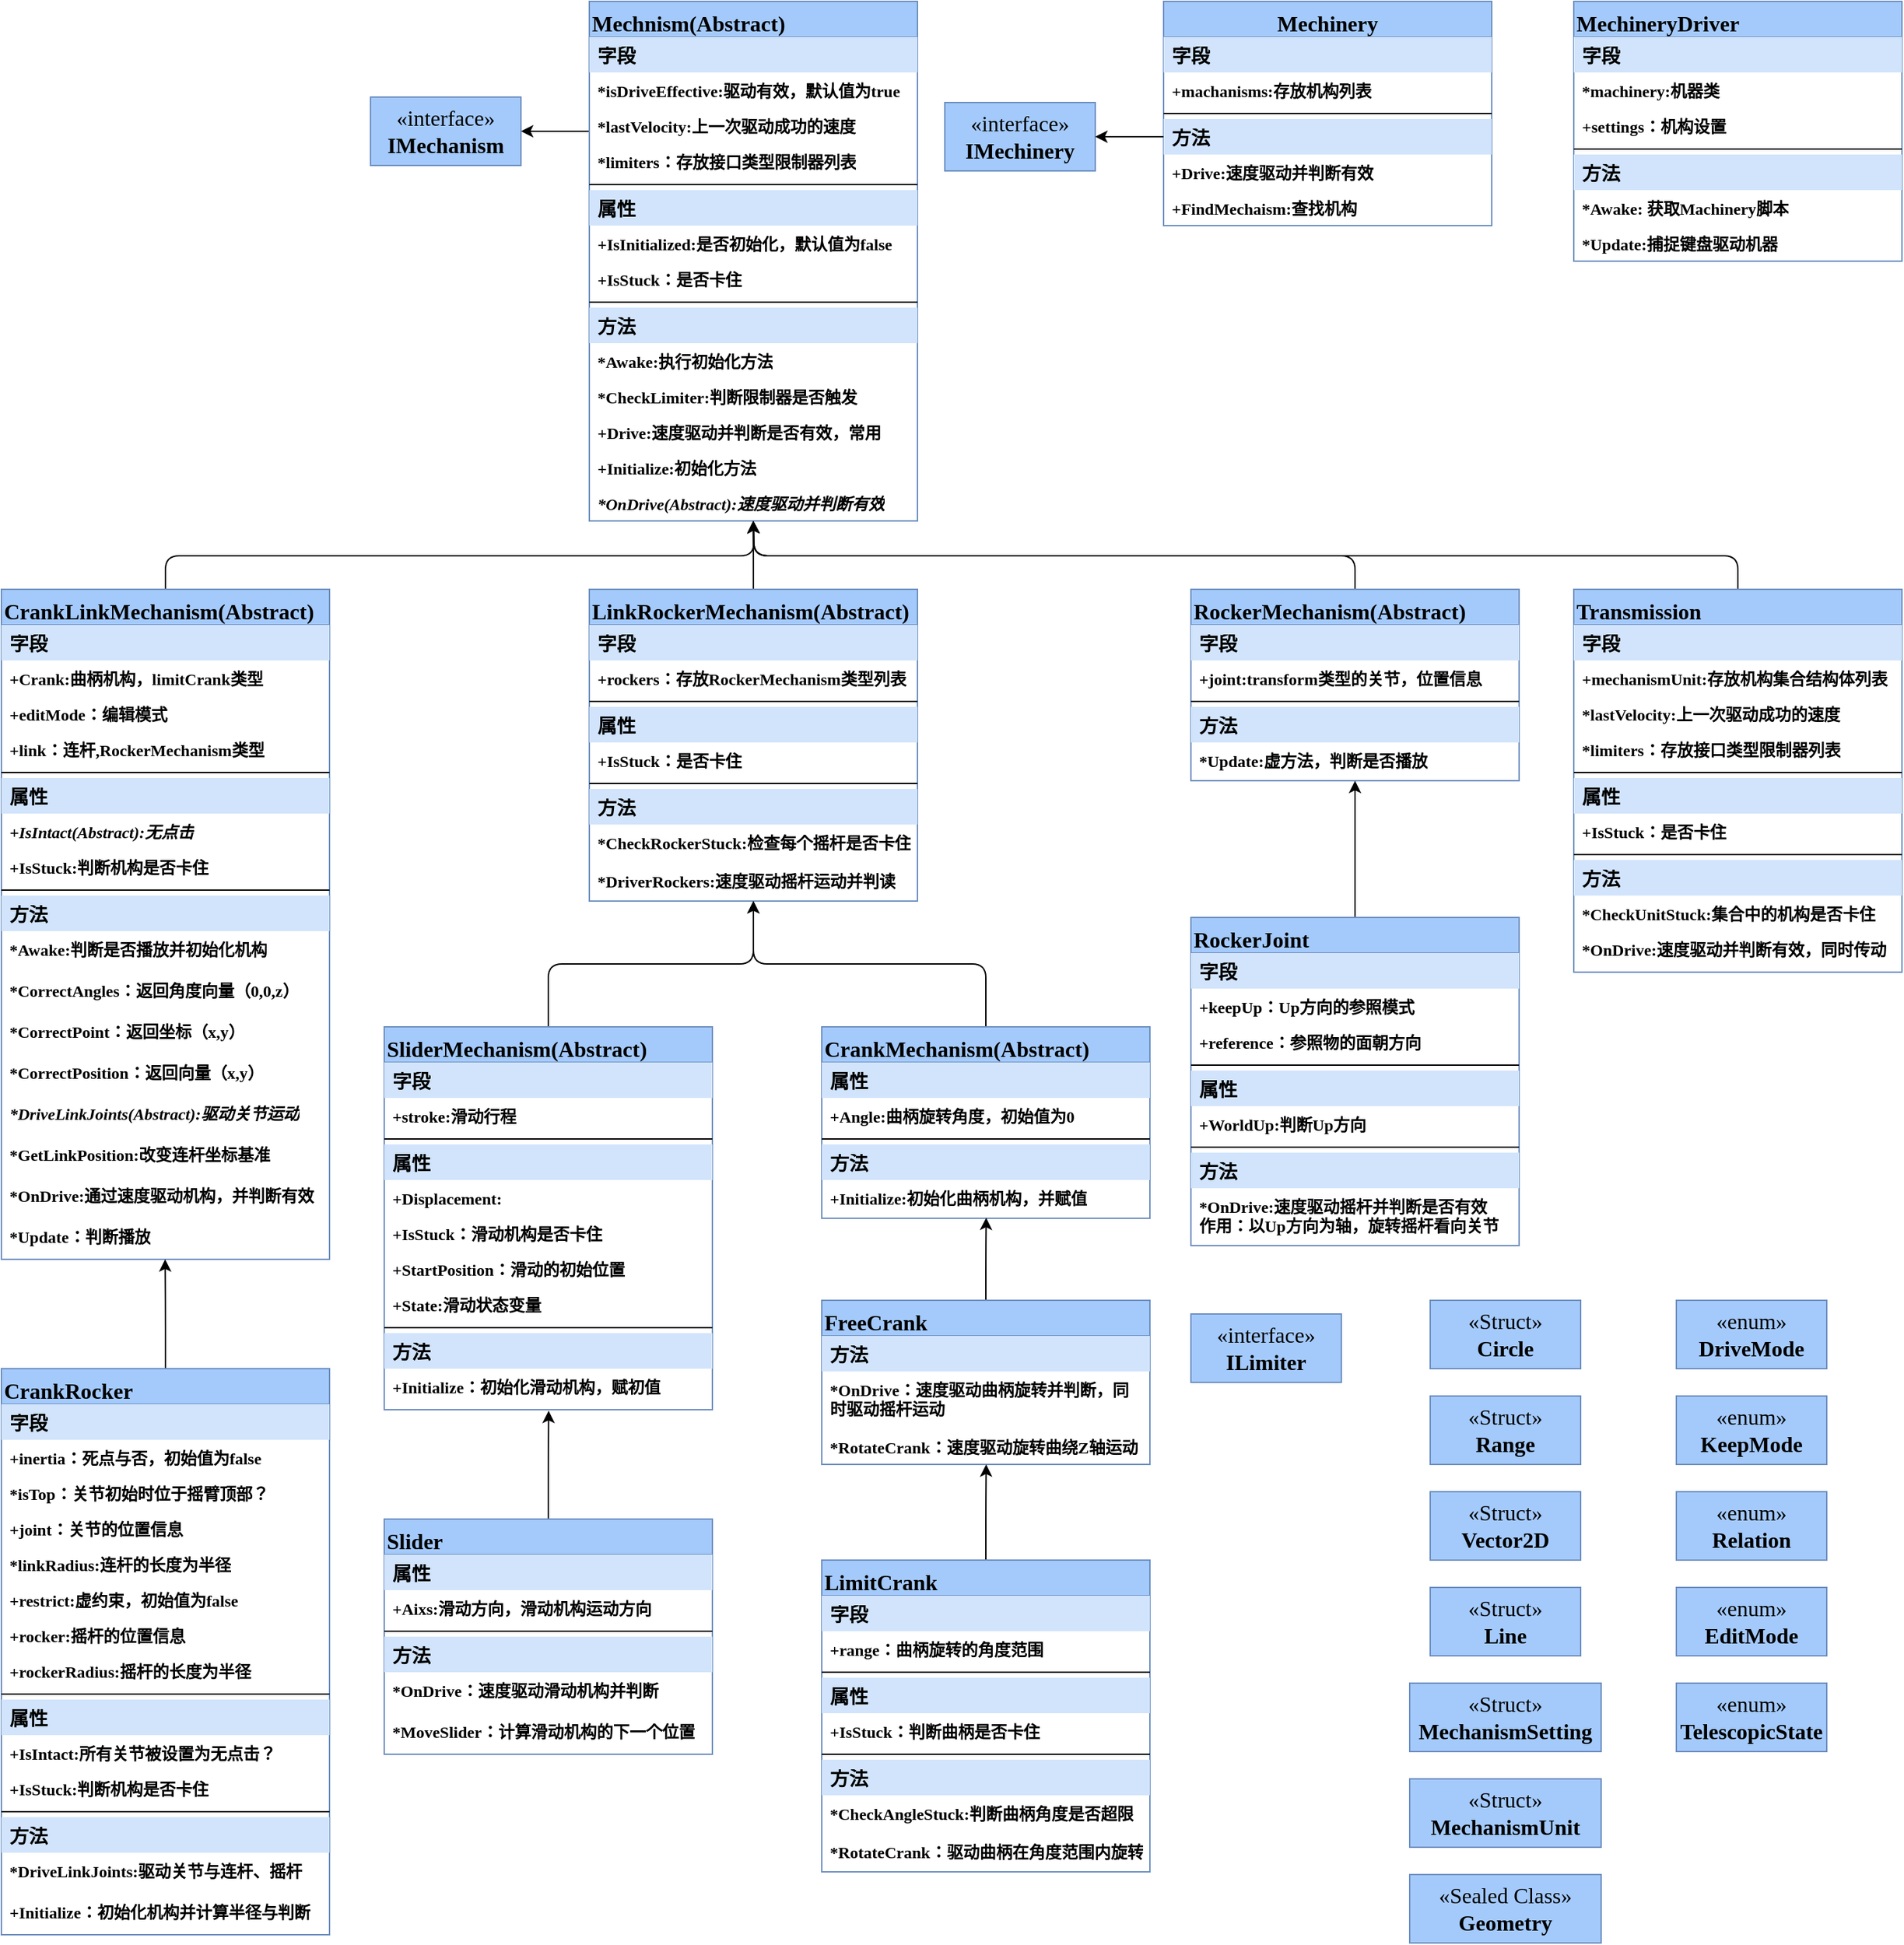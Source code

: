 <mxfile version="21.1.1" type="github">
  <diagram id="C5RBs43oDa-KdzZeNtuy" name="Page-1">
    <mxGraphModel dx="2840" dy="1480" grid="1" gridSize="10" guides="1" tooltips="1" connect="1" arrows="1" fold="1" page="1" pageScale="1" pageWidth="1169" pageHeight="827" background="#ffffff" math="0" shadow="0">
      <root>
        <mxCell id="WIyWlLk6GJQsqaUBKTNV-0" />
        <mxCell id="WIyWlLk6GJQsqaUBKTNV-1" parent="WIyWlLk6GJQsqaUBKTNV-0" />
        <mxCell id="uOz8T9xEKH1gFjkwk_M--12" value="&lt;div style=&quot;font-size: 16px;&quot;&gt;MechineryDriver&lt;/div&gt;" style="swimlane;fontStyle=1;align=left;verticalAlign=top;childLayout=stackLayout;horizontal=1;startSize=26;horizontalStack=0;resizeParent=1;resizeParentMax=0;resizeLast=0;collapsible=1;marginBottom=0;whiteSpace=wrap;html=1;labelBackgroundColor=none;rounded=0;fontSize=16;fontFamily=Times New Roman;labelBorderColor=none;glass=0;fillColor=#A4CAFC;strokeColor=#6c8ebf;" vertex="1" parent="WIyWlLk6GJQsqaUBKTNV-1">
          <mxGeometry x="1630" y="100" width="240" height="190" as="geometry">
            <mxRectangle x="840" y="350" width="160" height="30" as="alternateBounds" />
          </mxGeometry>
        </mxCell>
        <mxCell id="uOz8T9xEKH1gFjkwk_M--153" value="字段" style="text;strokeColor=none;fillColor=#D1E4FC;align=left;verticalAlign=top;spacingLeft=4;spacingRight=4;overflow=hidden;rotatable=0;points=[[0,0.5],[1,0.5]];portConstraint=eastwest;whiteSpace=wrap;html=1;labelBackgroundColor=none;rounded=0;fontSize=14;fontFamily=Times New Roman;fontStyle=1;" vertex="1" parent="uOz8T9xEKH1gFjkwk_M--12">
          <mxGeometry y="26" width="240" height="26" as="geometry" />
        </mxCell>
        <mxCell id="uOz8T9xEKH1gFjkwk_M--109" value="&lt;font style=&quot;font-size: 12px;&quot;&gt;*machinery:机器类&lt;/font&gt;" style="text;strokeColor=none;fillColor=none;align=left;verticalAlign=top;spacingLeft=4;spacingRight=4;overflow=hidden;rotatable=0;points=[[0,0.5],[1,0.5]];portConstraint=eastwest;whiteSpace=wrap;html=1;labelBackgroundColor=none;rounded=0;fontSize=12;fontFamily=Times New Roman;fontStyle=1;" vertex="1" parent="uOz8T9xEKH1gFjkwk_M--12">
          <mxGeometry y="52" width="240" height="26" as="geometry" />
        </mxCell>
        <mxCell id="uOz8T9xEKH1gFjkwk_M--13" value="&lt;font style=&quot;font-size: 12px;&quot;&gt;+settings：机构设置&lt;/font&gt;" style="text;strokeColor=none;fillColor=none;align=left;verticalAlign=top;spacingLeft=4;spacingRight=4;overflow=hidden;rotatable=0;points=[[0,0.5],[1,0.5]];portConstraint=eastwest;whiteSpace=wrap;html=1;labelBackgroundColor=none;rounded=0;fontSize=12;fontFamily=Times New Roman;fontStyle=1;" vertex="1" parent="uOz8T9xEKH1gFjkwk_M--12">
          <mxGeometry y="78" width="240" height="26" as="geometry" />
        </mxCell>
        <mxCell id="uOz8T9xEKH1gFjkwk_M--14" value="" style="line;strokeWidth=1;fillColor=none;align=left;verticalAlign=middle;spacingTop=-1;spacingLeft=3;spacingRight=3;rotatable=0;labelPosition=right;points=[];portConstraint=eastwest;labelBackgroundColor=none;rounded=0;fontSize=12;fontFamily=Times New Roman;fontStyle=0;labelBorderColor=none;" vertex="1" parent="uOz8T9xEKH1gFjkwk_M--12">
          <mxGeometry y="104" width="240" height="8" as="geometry" />
        </mxCell>
        <mxCell id="uOz8T9xEKH1gFjkwk_M--155" value="方法" style="text;strokeColor=none;fillColor=#D1E4FC;align=left;verticalAlign=top;spacingLeft=4;spacingRight=4;overflow=hidden;rotatable=0;points=[[0,0.5],[1,0.5]];portConstraint=eastwest;whiteSpace=wrap;html=1;labelBackgroundColor=none;rounded=0;fontSize=14;fontFamily=Times New Roman;fontStyle=1;" vertex="1" parent="uOz8T9xEKH1gFjkwk_M--12">
          <mxGeometry y="112" width="240" height="26" as="geometry" />
        </mxCell>
        <mxCell id="uOz8T9xEKH1gFjkwk_M--15" value="*Awake: 获取Machinery脚本" style="text;strokeColor=none;fillColor=none;align=left;verticalAlign=top;spacingLeft=4;spacingRight=4;overflow=hidden;rotatable=0;points=[[0,0.5],[1,0.5]];portConstraint=eastwest;whiteSpace=wrap;html=1;labelBackgroundColor=none;rounded=0;fontSize=12;fontFamily=Times New Roman;fontStyle=1;" vertex="1" parent="uOz8T9xEKH1gFjkwk_M--12">
          <mxGeometry y="138" width="240" height="26" as="geometry" />
        </mxCell>
        <mxCell id="uOz8T9xEKH1gFjkwk_M--111" value="*Update:捕捉键盘驱动机器" style="text;strokeColor=none;fillColor=none;align=left;verticalAlign=top;spacingLeft=4;spacingRight=4;overflow=hidden;rotatable=0;points=[[0,0.5],[1,0.5]];portConstraint=eastwest;whiteSpace=wrap;html=1;labelBackgroundColor=none;rounded=0;fontSize=12;fontFamily=Times New Roman;fontStyle=1;" vertex="1" parent="uOz8T9xEKH1gFjkwk_M--12">
          <mxGeometry y="164" width="240" height="26" as="geometry" />
        </mxCell>
        <mxCell id="uOz8T9xEKH1gFjkwk_M--114" value="&lt;div style=&quot;font-size: 16px;&quot;&gt;Mechinery&lt;/div&gt;" style="swimlane;fontStyle=1;align=center;verticalAlign=top;childLayout=stackLayout;horizontal=1;startSize=26;horizontalStack=0;resizeParent=1;resizeParentMax=0;resizeLast=0;collapsible=1;marginBottom=0;whiteSpace=wrap;html=1;labelBackgroundColor=none;rounded=0;fontSize=16;fontFamily=Times New Roman;labelBorderColor=none;glass=0;fillColor=#A4CAFC;strokeColor=#6c8ebf;" vertex="1" parent="WIyWlLk6GJQsqaUBKTNV-1">
          <mxGeometry x="1330" y="100" width="240" height="164" as="geometry">
            <mxRectangle x="840" y="350" width="160" height="30" as="alternateBounds" />
          </mxGeometry>
        </mxCell>
        <mxCell id="uOz8T9xEKH1gFjkwk_M--156" value="字段" style="text;strokeColor=none;fillColor=#D1E4FC;align=left;verticalAlign=top;spacingLeft=4;spacingRight=4;overflow=hidden;rotatable=0;points=[[0,0.5],[1,0.5]];portConstraint=eastwest;whiteSpace=wrap;html=1;labelBackgroundColor=none;rounded=0;fontSize=14;fontFamily=Times New Roman;fontStyle=1;" vertex="1" parent="uOz8T9xEKH1gFjkwk_M--114">
          <mxGeometry y="26" width="240" height="26" as="geometry" />
        </mxCell>
        <mxCell id="uOz8T9xEKH1gFjkwk_M--115" value="&lt;font style=&quot;font-size: 12px;&quot;&gt;+machanisms:存放机构列表&lt;/font&gt;" style="text;strokeColor=none;fillColor=none;align=left;verticalAlign=top;spacingLeft=4;spacingRight=4;overflow=hidden;rotatable=0;points=[[0,0.5],[1,0.5]];portConstraint=eastwest;whiteSpace=wrap;html=1;labelBackgroundColor=none;rounded=0;fontSize=12;fontFamily=Times New Roman;fontStyle=1;" vertex="1" parent="uOz8T9xEKH1gFjkwk_M--114">
          <mxGeometry y="52" width="240" height="26" as="geometry" />
        </mxCell>
        <mxCell id="uOz8T9xEKH1gFjkwk_M--117" value="" style="line;strokeWidth=1;fillColor=none;align=left;verticalAlign=middle;spacingTop=-1;spacingLeft=3;spacingRight=3;rotatable=0;labelPosition=right;points=[];portConstraint=eastwest;labelBackgroundColor=none;rounded=0;fontSize=12;fontFamily=Times New Roman;fontStyle=0;labelBorderColor=none;" vertex="1" parent="uOz8T9xEKH1gFjkwk_M--114">
          <mxGeometry y="78" width="240" height="8" as="geometry" />
        </mxCell>
        <mxCell id="uOz8T9xEKH1gFjkwk_M--157" value="方法" style="text;strokeColor=none;fillColor=#D1E4FC;align=left;verticalAlign=top;spacingLeft=4;spacingRight=4;overflow=hidden;rotatable=0;points=[[0,0.5],[1,0.5]];portConstraint=eastwest;whiteSpace=wrap;html=1;labelBackgroundColor=none;rounded=0;fontSize=14;fontFamily=Times New Roman;fontStyle=1;" vertex="1" parent="uOz8T9xEKH1gFjkwk_M--114">
          <mxGeometry y="86" width="240" height="26" as="geometry" />
        </mxCell>
        <mxCell id="uOz8T9xEKH1gFjkwk_M--118" value="+Drive:速度驱动并判断有效" style="text;strokeColor=none;fillColor=none;align=left;verticalAlign=top;spacingLeft=4;spacingRight=4;overflow=hidden;rotatable=0;points=[[0,0.5],[1,0.5]];portConstraint=eastwest;whiteSpace=wrap;html=1;labelBackgroundColor=none;rounded=0;fontSize=12;fontFamily=Times New Roman;fontStyle=1;" vertex="1" parent="uOz8T9xEKH1gFjkwk_M--114">
          <mxGeometry y="112" width="240" height="26" as="geometry" />
        </mxCell>
        <mxCell id="uOz8T9xEKH1gFjkwk_M--119" value="+FindMechaism:查找机构" style="text;strokeColor=none;fillColor=none;align=left;verticalAlign=top;spacingLeft=4;spacingRight=4;overflow=hidden;rotatable=0;points=[[0,0.5],[1,0.5]];portConstraint=eastwest;whiteSpace=wrap;html=1;labelBackgroundColor=none;rounded=0;fontSize=12;fontFamily=Times New Roman;fontStyle=1;" vertex="1" parent="uOz8T9xEKH1gFjkwk_M--114">
          <mxGeometry y="138" width="240" height="26" as="geometry" />
        </mxCell>
        <mxCell id="uOz8T9xEKH1gFjkwk_M--328" style="edgeStyle=orthogonalEdgeStyle;orthogonalLoop=1;jettySize=auto;html=1;exitX=0;exitY=0.25;exitDx=0;exitDy=0;entryX=1;entryY=0.5;entryDx=0;entryDy=0;fontFamily=Times New Roman;fontSize=16;fontColor=default;startSize=26;" edge="1" parent="WIyWlLk6GJQsqaUBKTNV-1" source="uOz8T9xEKH1gFjkwk_M--120" target="uOz8T9xEKH1gFjkwk_M--326">
          <mxGeometry relative="1" as="geometry" />
        </mxCell>
        <mxCell id="uOz8T9xEKH1gFjkwk_M--120" value="Mechnism(Abstract)" style="swimlane;fontStyle=1;align=left;verticalAlign=top;childLayout=stackLayout;horizontal=1;startSize=26;horizontalStack=0;resizeParent=1;resizeParentMax=0;resizeLast=0;collapsible=1;marginBottom=0;whiteSpace=wrap;html=1;labelBackgroundColor=none;rounded=0;fontSize=16;fontFamily=Times New Roman;labelBorderColor=none;glass=0;fillColor=#A4CAFC;strokeColor=#6c8ebf;movable=1;resizable=1;rotatable=1;deletable=1;editable=1;locked=0;connectable=1;" vertex="1" parent="WIyWlLk6GJQsqaUBKTNV-1">
          <mxGeometry x="910" y="100" width="240" height="380" as="geometry">
            <mxRectangle x="630" y="170" width="160" height="30" as="alternateBounds" />
          </mxGeometry>
        </mxCell>
        <mxCell id="uOz8T9xEKH1gFjkwk_M--129" value="字段" style="text;strokeColor=none;fillColor=#D1E4FC;align=left;verticalAlign=top;spacingLeft=4;spacingRight=4;overflow=hidden;rotatable=0;points=[[0,0.5],[1,0.5]];portConstraint=eastwest;whiteSpace=wrap;html=1;labelBackgroundColor=none;rounded=0;fontSize=14;fontFamily=Times New Roman;fontStyle=1;movable=0;resizable=0;deletable=0;editable=0;locked=1;connectable=0;" vertex="1" parent="uOz8T9xEKH1gFjkwk_M--120">
          <mxGeometry y="26" width="240" height="26" as="geometry" />
        </mxCell>
        <mxCell id="uOz8T9xEKH1gFjkwk_M--121" value="*isDriveEffective:驱动有效，默认值为true" style="text;strokeColor=none;fillColor=none;align=left;verticalAlign=top;spacingLeft=4;spacingRight=4;overflow=hidden;rotatable=0;points=[[0,0.5],[1,0.5]];portConstraint=eastwest;whiteSpace=wrap;html=1;labelBackgroundColor=none;rounded=0;fontSize=12;fontFamily=Times New Roman;fontStyle=1;movable=0;resizable=0;deletable=0;editable=0;locked=1;connectable=0;" vertex="1" parent="uOz8T9xEKH1gFjkwk_M--120">
          <mxGeometry y="52" width="240" height="26" as="geometry" />
        </mxCell>
        <mxCell id="uOz8T9xEKH1gFjkwk_M--125" value="*lastVelocity:上一次驱动成功的速度" style="text;strokeColor=none;fillColor=none;align=left;verticalAlign=top;spacingLeft=4;spacingRight=4;overflow=hidden;rotatable=0;points=[[0,0.5],[1,0.5]];portConstraint=eastwest;whiteSpace=wrap;html=1;labelBackgroundColor=none;rounded=0;fontSize=12;fontFamily=Times New Roman;fontStyle=1;movable=0;resizable=0;deletable=0;editable=0;locked=1;connectable=0;" vertex="1" parent="uOz8T9xEKH1gFjkwk_M--120">
          <mxGeometry y="78" width="240" height="26" as="geometry" />
        </mxCell>
        <mxCell id="uOz8T9xEKH1gFjkwk_M--126" value="*limiters：存放接口类型限制器列表" style="text;strokeColor=none;fillColor=none;align=left;verticalAlign=top;spacingLeft=4;spacingRight=4;overflow=hidden;rotatable=0;points=[[0,0.5],[1,0.5]];portConstraint=eastwest;whiteSpace=wrap;html=1;labelBackgroundColor=none;rounded=0;fontSize=12;fontFamily=Times New Roman;fontStyle=1;movable=0;resizable=0;deletable=0;editable=0;locked=1;connectable=0;" vertex="1" parent="uOz8T9xEKH1gFjkwk_M--120">
          <mxGeometry y="104" width="240" height="26" as="geometry" />
        </mxCell>
        <mxCell id="uOz8T9xEKH1gFjkwk_M--122" value="" style="line;strokeWidth=1;fillColor=none;align=left;verticalAlign=middle;spacingTop=-1;spacingLeft=3;spacingRight=3;rotatable=0;labelPosition=right;points=[];portConstraint=eastwest;labelBackgroundColor=none;rounded=0;fontSize=12;fontFamily=Times New Roman;fontStyle=0;labelBorderColor=none;movable=0;resizable=0;deletable=0;editable=0;locked=1;connectable=0;" vertex="1" parent="uOz8T9xEKH1gFjkwk_M--120">
          <mxGeometry y="130" width="240" height="8" as="geometry" />
        </mxCell>
        <mxCell id="uOz8T9xEKH1gFjkwk_M--130" value="属性" style="text;strokeColor=none;fillColor=#D1E4FC;align=left;verticalAlign=top;spacingLeft=4;spacingRight=4;overflow=hidden;rotatable=0;points=[[0,0.5],[1,0.5]];portConstraint=eastwest;whiteSpace=wrap;html=1;labelBackgroundColor=none;rounded=0;fontSize=14;fontFamily=Times New Roman;fontStyle=1;movable=0;resizable=0;deletable=0;editable=0;locked=1;connectable=0;" vertex="1" parent="uOz8T9xEKH1gFjkwk_M--120">
          <mxGeometry y="138" width="240" height="26" as="geometry" />
        </mxCell>
        <mxCell id="uOz8T9xEKH1gFjkwk_M--123" value="+IsInitialized:是否初始化，默认值为false" style="text;strokeColor=none;fillColor=none;align=left;verticalAlign=top;spacingLeft=4;spacingRight=4;overflow=hidden;rotatable=0;points=[[0,0.5],[1,0.5]];portConstraint=eastwest;whiteSpace=wrap;html=1;labelBackgroundColor=none;rounded=0;fontSize=12;fontFamily=Times New Roman;fontStyle=1;movable=0;resizable=0;deletable=0;editable=0;locked=1;connectable=0;" vertex="1" parent="uOz8T9xEKH1gFjkwk_M--120">
          <mxGeometry y="164" width="240" height="26" as="geometry" />
        </mxCell>
        <mxCell id="uOz8T9xEKH1gFjkwk_M--128" value="+IsStuck：是否卡住" style="text;strokeColor=none;fillColor=none;align=left;verticalAlign=top;spacingLeft=4;spacingRight=4;overflow=hidden;rotatable=0;points=[[0,0.5],[1,0.5]];portConstraint=eastwest;whiteSpace=wrap;html=1;labelBackgroundColor=none;rounded=0;fontSize=12;fontFamily=Times New Roman;fontStyle=1;movable=0;resizable=0;deletable=0;editable=0;locked=1;connectable=0;" vertex="1" parent="uOz8T9xEKH1gFjkwk_M--120">
          <mxGeometry y="190" width="240" height="26" as="geometry" />
        </mxCell>
        <mxCell id="uOz8T9xEKH1gFjkwk_M--127" value="" style="line;strokeWidth=1;fillColor=none;align=left;verticalAlign=middle;spacingTop=-1;spacingLeft=3;spacingRight=3;rotatable=0;labelPosition=right;points=[];portConstraint=eastwest;labelBackgroundColor=none;rounded=0;fontSize=12;fontFamily=Times New Roman;fontStyle=0;labelBorderColor=none;movable=0;resizable=0;deletable=0;editable=0;locked=1;connectable=0;" vertex="1" parent="uOz8T9xEKH1gFjkwk_M--120">
          <mxGeometry y="216" width="240" height="8" as="geometry" />
        </mxCell>
        <mxCell id="uOz8T9xEKH1gFjkwk_M--131" value="方法" style="text;strokeColor=none;fillColor=#D1E4FC;align=left;verticalAlign=top;spacingLeft=4;spacingRight=4;overflow=hidden;rotatable=0;points=[[0,0.5],[1,0.5]];portConstraint=eastwest;whiteSpace=wrap;html=1;labelBackgroundColor=none;rounded=0;fontSize=14;fontFamily=Times New Roman;fontStyle=1;movable=0;resizable=0;deletable=0;editable=0;locked=1;connectable=0;" vertex="1" parent="uOz8T9xEKH1gFjkwk_M--120">
          <mxGeometry y="224" width="240" height="26" as="geometry" />
        </mxCell>
        <mxCell id="uOz8T9xEKH1gFjkwk_M--124" value="*Awake:执行初始化方法" style="text;strokeColor=none;fillColor=none;align=left;verticalAlign=top;spacingLeft=4;spacingRight=4;overflow=hidden;rotatable=0;points=[[0,0.5],[1,0.5]];portConstraint=eastwest;whiteSpace=wrap;html=1;labelBackgroundColor=none;rounded=0;fontSize=12;fontFamily=Times New Roman;fontStyle=1;movable=0;resizable=0;deletable=0;editable=0;locked=1;connectable=0;" vertex="1" parent="uOz8T9xEKH1gFjkwk_M--120">
          <mxGeometry y="250" width="240" height="26" as="geometry" />
        </mxCell>
        <mxCell id="uOz8T9xEKH1gFjkwk_M--132" value="*CheckLimiter:判断限制器是否触发" style="text;strokeColor=none;fillColor=none;align=left;verticalAlign=top;spacingLeft=4;spacingRight=4;overflow=hidden;rotatable=0;points=[[0,0.5],[1,0.5]];portConstraint=eastwest;whiteSpace=wrap;html=1;labelBackgroundColor=none;rounded=0;fontSize=12;fontFamily=Times New Roman;fontStyle=1;movable=0;resizable=0;deletable=0;editable=0;locked=1;connectable=0;" vertex="1" parent="uOz8T9xEKH1gFjkwk_M--120">
          <mxGeometry y="276" width="240" height="26" as="geometry" />
        </mxCell>
        <mxCell id="uOz8T9xEKH1gFjkwk_M--133" value="+Drive:速度驱动并判断是否有效，常用" style="text;strokeColor=none;fillColor=none;align=left;verticalAlign=top;spacingLeft=4;spacingRight=4;overflow=hidden;rotatable=0;points=[[0,0.5],[1,0.5]];portConstraint=eastwest;whiteSpace=wrap;html=1;labelBackgroundColor=none;rounded=0;fontSize=12;fontFamily=Times New Roman;fontStyle=1;movable=0;resizable=0;deletable=0;editable=0;locked=1;connectable=0;" vertex="1" parent="uOz8T9xEKH1gFjkwk_M--120">
          <mxGeometry y="302" width="240" height="26" as="geometry" />
        </mxCell>
        <mxCell id="uOz8T9xEKH1gFjkwk_M--134" value="+Initialize:初始化方法" style="text;strokeColor=none;fillColor=none;align=left;verticalAlign=top;spacingLeft=4;spacingRight=4;overflow=hidden;rotatable=0;points=[[0,0.5],[1,0.5]];portConstraint=eastwest;whiteSpace=wrap;html=1;labelBackgroundColor=none;rounded=0;fontSize=12;fontFamily=Times New Roman;fontStyle=1;movable=0;resizable=0;deletable=0;editable=0;locked=1;connectable=0;" vertex="1" parent="uOz8T9xEKH1gFjkwk_M--120">
          <mxGeometry y="328" width="240" height="26" as="geometry" />
        </mxCell>
        <mxCell id="uOz8T9xEKH1gFjkwk_M--135" value="*OnDrive(Abstract):速度驱动并判断有效" style="text;strokeColor=none;fillColor=none;align=left;verticalAlign=top;spacingLeft=4;spacingRight=4;overflow=hidden;rotatable=0;points=[[0,0.5],[1,0.5]];portConstraint=eastwest;whiteSpace=wrap;html=1;labelBackgroundColor=none;rounded=0;fontSize=12;fontFamily=Times New Roman;fontStyle=3;movable=0;resizable=0;deletable=0;editable=0;locked=1;connectable=0;" vertex="1" parent="uOz8T9xEKH1gFjkwk_M--120">
          <mxGeometry y="354" width="240" height="26" as="geometry" />
        </mxCell>
        <mxCell id="uOz8T9xEKH1gFjkwk_M--313" style="edgeStyle=orthogonalEdgeStyle;orthogonalLoop=1;jettySize=auto;html=1;exitX=0.5;exitY=0;exitDx=0;exitDy=0;fontFamily=Times New Roman;fontSize=16;fontColor=default;startSize=26;" edge="1" parent="WIyWlLk6GJQsqaUBKTNV-1" source="uOz8T9xEKH1gFjkwk_M--137">
          <mxGeometry relative="1" as="geometry">
            <mxPoint x="1030" y="480" as="targetPoint" />
          </mxGeometry>
        </mxCell>
        <mxCell id="uOz8T9xEKH1gFjkwk_M--137" value="Transmission" style="swimlane;fontStyle=1;align=left;verticalAlign=top;childLayout=stackLayout;horizontal=1;startSize=26;horizontalStack=0;resizeParent=1;resizeParentMax=0;resizeLast=0;collapsible=1;marginBottom=0;whiteSpace=wrap;html=1;labelBackgroundColor=none;rounded=0;fontSize=16;fontFamily=Times New Roman;labelBorderColor=none;glass=0;fillColor=#A4CAFC;strokeColor=#6c8ebf;" vertex="1" parent="WIyWlLk6GJQsqaUBKTNV-1">
          <mxGeometry x="1630" y="530" width="240" height="280" as="geometry">
            <mxRectangle x="630" y="170" width="160" height="30" as="alternateBounds" />
          </mxGeometry>
        </mxCell>
        <mxCell id="uOz8T9xEKH1gFjkwk_M--138" value="字段" style="text;strokeColor=none;fillColor=#D1E4FC;align=left;verticalAlign=top;spacingLeft=4;spacingRight=4;overflow=hidden;rotatable=0;points=[[0,0.5],[1,0.5]];portConstraint=eastwest;whiteSpace=wrap;html=1;labelBackgroundColor=none;rounded=0;fontSize=14;fontFamily=Times New Roman;fontStyle=1;" vertex="1" parent="uOz8T9xEKH1gFjkwk_M--137">
          <mxGeometry y="26" width="240" height="26" as="geometry" />
        </mxCell>
        <mxCell id="uOz8T9xEKH1gFjkwk_M--139" value="+mechanismUnit:存放机构集合结构体列表" style="text;strokeColor=none;fillColor=none;align=left;verticalAlign=top;spacingLeft=4;spacingRight=4;overflow=hidden;rotatable=0;points=[[0,0.5],[1,0.5]];portConstraint=eastwest;whiteSpace=wrap;html=1;labelBackgroundColor=none;rounded=0;fontSize=12;fontFamily=Times New Roman;fontStyle=1;" vertex="1" parent="uOz8T9xEKH1gFjkwk_M--137">
          <mxGeometry y="52" width="240" height="26" as="geometry" />
        </mxCell>
        <mxCell id="uOz8T9xEKH1gFjkwk_M--140" value="*lastVelocity:上一次驱动成功的速度" style="text;strokeColor=none;fillColor=none;align=left;verticalAlign=top;spacingLeft=4;spacingRight=4;overflow=hidden;rotatable=0;points=[[0,0.5],[1,0.5]];portConstraint=eastwest;whiteSpace=wrap;html=1;labelBackgroundColor=none;rounded=0;fontSize=12;fontFamily=Times New Roman;fontStyle=1;" vertex="1" parent="uOz8T9xEKH1gFjkwk_M--137">
          <mxGeometry y="78" width="240" height="26" as="geometry" />
        </mxCell>
        <mxCell id="uOz8T9xEKH1gFjkwk_M--141" value="*limiters：存放接口类型限制器列表" style="text;strokeColor=none;fillColor=none;align=left;verticalAlign=top;spacingLeft=4;spacingRight=4;overflow=hidden;rotatable=0;points=[[0,0.5],[1,0.5]];portConstraint=eastwest;whiteSpace=wrap;html=1;labelBackgroundColor=none;rounded=0;fontSize=12;fontFamily=Times New Roman;fontStyle=1;" vertex="1" parent="uOz8T9xEKH1gFjkwk_M--137">
          <mxGeometry y="104" width="240" height="26" as="geometry" />
        </mxCell>
        <mxCell id="uOz8T9xEKH1gFjkwk_M--142" value="" style="line;strokeWidth=1;fillColor=none;align=left;verticalAlign=middle;spacingTop=-1;spacingLeft=3;spacingRight=3;rotatable=0;labelPosition=right;points=[];portConstraint=eastwest;labelBackgroundColor=none;rounded=0;fontSize=12;fontFamily=Times New Roman;fontStyle=0;labelBorderColor=none;" vertex="1" parent="uOz8T9xEKH1gFjkwk_M--137">
          <mxGeometry y="130" width="240" height="8" as="geometry" />
        </mxCell>
        <mxCell id="uOz8T9xEKH1gFjkwk_M--143" value="属性" style="text;strokeColor=none;fillColor=#D1E4FC;align=left;verticalAlign=top;spacingLeft=4;spacingRight=4;overflow=hidden;rotatable=0;points=[[0,0.5],[1,0.5]];portConstraint=eastwest;whiteSpace=wrap;html=1;labelBackgroundColor=none;rounded=0;fontSize=14;fontFamily=Times New Roman;fontStyle=1;" vertex="1" parent="uOz8T9xEKH1gFjkwk_M--137">
          <mxGeometry y="138" width="240" height="26" as="geometry" />
        </mxCell>
        <mxCell id="uOz8T9xEKH1gFjkwk_M--145" value="+IsStuck：是否卡住" style="text;strokeColor=none;fillColor=none;align=left;verticalAlign=top;spacingLeft=4;spacingRight=4;overflow=hidden;rotatable=0;points=[[0,0.5],[1,0.5]];portConstraint=eastwest;whiteSpace=wrap;html=1;labelBackgroundColor=none;rounded=0;fontSize=12;fontFamily=Times New Roman;fontStyle=1;" vertex="1" parent="uOz8T9xEKH1gFjkwk_M--137">
          <mxGeometry y="164" width="240" height="26" as="geometry" />
        </mxCell>
        <mxCell id="uOz8T9xEKH1gFjkwk_M--146" value="" style="line;strokeWidth=1;fillColor=none;align=left;verticalAlign=middle;spacingTop=-1;spacingLeft=3;spacingRight=3;rotatable=0;labelPosition=right;points=[];portConstraint=eastwest;labelBackgroundColor=none;rounded=0;fontSize=12;fontFamily=Times New Roman;fontStyle=0;labelBorderColor=none;" vertex="1" parent="uOz8T9xEKH1gFjkwk_M--137">
          <mxGeometry y="190" width="240" height="8" as="geometry" />
        </mxCell>
        <mxCell id="uOz8T9xEKH1gFjkwk_M--147" value="方法" style="text;strokeColor=none;fillColor=#D1E4FC;align=left;verticalAlign=top;spacingLeft=4;spacingRight=4;overflow=hidden;rotatable=0;points=[[0,0.5],[1,0.5]];portConstraint=eastwest;whiteSpace=wrap;html=1;labelBackgroundColor=none;rounded=0;fontSize=14;fontFamily=Times New Roman;fontStyle=1;" vertex="1" parent="uOz8T9xEKH1gFjkwk_M--137">
          <mxGeometry y="198" width="240" height="26" as="geometry" />
        </mxCell>
        <mxCell id="uOz8T9xEKH1gFjkwk_M--149" value="*CheckUnitStuck:集合中的机构是否卡住" style="text;strokeColor=none;fillColor=none;align=left;verticalAlign=top;spacingLeft=4;spacingRight=4;overflow=hidden;rotatable=0;points=[[0,0.5],[1,0.5]];portConstraint=eastwest;whiteSpace=wrap;html=1;labelBackgroundColor=none;rounded=0;fontSize=12;fontFamily=Times New Roman;fontStyle=1;" vertex="1" parent="uOz8T9xEKH1gFjkwk_M--137">
          <mxGeometry y="224" width="240" height="26" as="geometry" />
        </mxCell>
        <mxCell id="uOz8T9xEKH1gFjkwk_M--152" value="*OnDrive:速度驱动并判断有效，同时传动" style="text;strokeColor=none;fillColor=none;align=left;verticalAlign=top;spacingLeft=4;spacingRight=4;overflow=hidden;rotatable=0;points=[[0,0.5],[1,0.5]];portConstraint=eastwest;whiteSpace=wrap;html=1;labelBackgroundColor=none;rounded=0;fontSize=12;fontFamily=Times New Roman;fontStyle=1;" vertex="1" parent="uOz8T9xEKH1gFjkwk_M--137">
          <mxGeometry y="250" width="240" height="30" as="geometry" />
        </mxCell>
        <mxCell id="uOz8T9xEKH1gFjkwk_M--312" style="edgeStyle=orthogonalEdgeStyle;orthogonalLoop=1;jettySize=auto;html=1;exitX=0.5;exitY=0;exitDx=0;exitDy=0;fontFamily=Times New Roman;fontSize=16;fontColor=default;startSize=26;" edge="1" parent="WIyWlLk6GJQsqaUBKTNV-1" source="uOz8T9xEKH1gFjkwk_M--161">
          <mxGeometry relative="1" as="geometry">
            <mxPoint x="1030" y="480" as="targetPoint" />
          </mxGeometry>
        </mxCell>
        <mxCell id="uOz8T9xEKH1gFjkwk_M--161" value="RockerMechanism(Abstract)" style="swimlane;fontStyle=1;align=left;verticalAlign=top;childLayout=stackLayout;horizontal=1;startSize=26;horizontalStack=0;resizeParent=1;resizeParentMax=0;resizeLast=0;collapsible=1;marginBottom=0;whiteSpace=wrap;html=1;labelBackgroundColor=none;rounded=0;fontSize=16;fontFamily=Times New Roman;labelBorderColor=none;glass=0;fillColor=#A4CAFC;strokeColor=#6c8ebf;" vertex="1" parent="WIyWlLk6GJQsqaUBKTNV-1">
          <mxGeometry x="1350" y="530" width="240" height="140" as="geometry">
            <mxRectangle x="630" y="170" width="160" height="30" as="alternateBounds" />
          </mxGeometry>
        </mxCell>
        <mxCell id="uOz8T9xEKH1gFjkwk_M--162" value="字段" style="text;strokeColor=none;fillColor=#D1E4FC;align=left;verticalAlign=top;spacingLeft=4;spacingRight=4;overflow=hidden;rotatable=0;points=[[0,0.5],[1,0.5]];portConstraint=eastwest;whiteSpace=wrap;html=1;labelBackgroundColor=none;rounded=0;fontSize=14;fontFamily=Times New Roman;fontStyle=1;" vertex="1" parent="uOz8T9xEKH1gFjkwk_M--161">
          <mxGeometry y="26" width="240" height="26" as="geometry" />
        </mxCell>
        <mxCell id="uOz8T9xEKH1gFjkwk_M--163" value="+joint:transform类型的关节，位置信息" style="text;strokeColor=none;fillColor=none;align=left;verticalAlign=top;spacingLeft=4;spacingRight=4;overflow=hidden;rotatable=0;points=[[0,0.5],[1,0.5]];portConstraint=eastwest;whiteSpace=wrap;html=1;labelBackgroundColor=none;rounded=0;fontSize=12;fontFamily=Times New Roman;fontStyle=1;" vertex="1" parent="uOz8T9xEKH1gFjkwk_M--161">
          <mxGeometry y="52" width="240" height="26" as="geometry" />
        </mxCell>
        <mxCell id="uOz8T9xEKH1gFjkwk_M--166" value="" style="line;strokeWidth=1;fillColor=none;align=left;verticalAlign=middle;spacingTop=-1;spacingLeft=3;spacingRight=3;rotatable=0;labelPosition=right;points=[];portConstraint=eastwest;labelBackgroundColor=none;rounded=0;fontSize=12;fontFamily=Times New Roman;fontStyle=0;labelBorderColor=none;" vertex="1" parent="uOz8T9xEKH1gFjkwk_M--161">
          <mxGeometry y="78" width="240" height="8" as="geometry" />
        </mxCell>
        <mxCell id="uOz8T9xEKH1gFjkwk_M--171" value="方法" style="text;strokeColor=none;fillColor=#D1E4FC;align=left;verticalAlign=top;spacingLeft=4;spacingRight=4;overflow=hidden;rotatable=0;points=[[0,0.5],[1,0.5]];portConstraint=eastwest;whiteSpace=wrap;html=1;labelBackgroundColor=none;rounded=0;fontSize=14;fontFamily=Times New Roman;fontStyle=1;" vertex="1" parent="uOz8T9xEKH1gFjkwk_M--161">
          <mxGeometry y="86" width="240" height="26" as="geometry" />
        </mxCell>
        <mxCell id="uOz8T9xEKH1gFjkwk_M--176" value="*Update:虚方法，判断是否播放" style="text;strokeColor=none;fillColor=none;align=left;verticalAlign=top;spacingLeft=4;spacingRight=4;overflow=hidden;rotatable=0;points=[[0,0.5],[1,0.5]];portConstraint=eastwest;whiteSpace=wrap;html=1;labelBackgroundColor=none;rounded=0;fontSize=12;fontFamily=Times New Roman;fontStyle=1;" vertex="1" parent="uOz8T9xEKH1gFjkwk_M--161">
          <mxGeometry y="112" width="240" height="28" as="geometry" />
        </mxCell>
        <mxCell id="uOz8T9xEKH1gFjkwk_M--324" style="edgeStyle=orthogonalEdgeStyle;orthogonalLoop=1;jettySize=auto;html=1;exitX=0.5;exitY=0;exitDx=0;exitDy=0;fontFamily=Times New Roman;fontSize=16;fontColor=default;startSize=26;" edge="1" parent="WIyWlLk6GJQsqaUBKTNV-1" source="uOz8T9xEKH1gFjkwk_M--183" target="uOz8T9xEKH1gFjkwk_M--161">
          <mxGeometry relative="1" as="geometry" />
        </mxCell>
        <mxCell id="uOz8T9xEKH1gFjkwk_M--183" value="RockerJoint" style="swimlane;fontStyle=1;align=left;verticalAlign=top;childLayout=stackLayout;horizontal=1;startSize=26;horizontalStack=0;resizeParent=1;resizeParentMax=0;resizeLast=0;collapsible=1;marginBottom=0;whiteSpace=wrap;html=1;labelBackgroundColor=none;rounded=0;fontSize=16;fontFamily=Times New Roman;labelBorderColor=none;glass=0;fillColor=#A4CAFC;strokeColor=#6c8ebf;" vertex="1" parent="WIyWlLk6GJQsqaUBKTNV-1">
          <mxGeometry x="1350" y="770" width="240" height="240" as="geometry">
            <mxRectangle x="630" y="170" width="160" height="30" as="alternateBounds" />
          </mxGeometry>
        </mxCell>
        <mxCell id="uOz8T9xEKH1gFjkwk_M--184" value="字段" style="text;strokeColor=none;fillColor=#D1E4FC;align=left;verticalAlign=top;spacingLeft=4;spacingRight=4;overflow=hidden;rotatable=0;points=[[0,0.5],[1,0.5]];portConstraint=eastwest;whiteSpace=wrap;html=1;labelBackgroundColor=none;rounded=0;fontSize=14;fontFamily=Times New Roman;fontStyle=1;" vertex="1" parent="uOz8T9xEKH1gFjkwk_M--183">
          <mxGeometry y="26" width="240" height="26" as="geometry" />
        </mxCell>
        <mxCell id="uOz8T9xEKH1gFjkwk_M--185" value="&lt;div&gt;+keepUp：Up方向的参照模式&lt;/div&gt;" style="text;strokeColor=none;fillColor=none;align=left;verticalAlign=top;spacingLeft=4;spacingRight=4;overflow=hidden;rotatable=0;points=[[0,0.5],[1,0.5]];portConstraint=eastwest;whiteSpace=wrap;html=1;labelBackgroundColor=none;rounded=0;fontSize=12;fontFamily=Times New Roman;fontStyle=1;" vertex="1" parent="uOz8T9xEKH1gFjkwk_M--183">
          <mxGeometry y="52" width="240" height="26" as="geometry" />
        </mxCell>
        <mxCell id="uOz8T9xEKH1gFjkwk_M--186" value="+reference：参照物的面朝方向" style="text;strokeColor=none;fillColor=none;align=left;verticalAlign=top;spacingLeft=4;spacingRight=4;overflow=hidden;rotatable=0;points=[[0,0.5],[1,0.5]];portConstraint=eastwest;whiteSpace=wrap;html=1;labelBackgroundColor=none;rounded=0;fontSize=12;fontFamily=Times New Roman;fontStyle=1;" vertex="1" parent="uOz8T9xEKH1gFjkwk_M--183">
          <mxGeometry y="78" width="240" height="26" as="geometry" />
        </mxCell>
        <mxCell id="uOz8T9xEKH1gFjkwk_M--188" value="" style="line;strokeWidth=1;fillColor=none;align=left;verticalAlign=middle;spacingTop=-1;spacingLeft=3;spacingRight=3;rotatable=0;labelPosition=right;points=[];portConstraint=eastwest;labelBackgroundColor=none;rounded=0;fontSize=12;fontFamily=Times New Roman;fontStyle=0;labelBorderColor=none;" vertex="1" parent="uOz8T9xEKH1gFjkwk_M--183">
          <mxGeometry y="104" width="240" height="8" as="geometry" />
        </mxCell>
        <mxCell id="uOz8T9xEKH1gFjkwk_M--189" value="属性" style="text;strokeColor=none;fillColor=#D1E4FC;align=left;verticalAlign=top;spacingLeft=4;spacingRight=4;overflow=hidden;rotatable=0;points=[[0,0.5],[1,0.5]];portConstraint=eastwest;whiteSpace=wrap;html=1;labelBackgroundColor=none;rounded=0;fontSize=14;fontFamily=Times New Roman;fontStyle=1;" vertex="1" parent="uOz8T9xEKH1gFjkwk_M--183">
          <mxGeometry y="112" width="240" height="26" as="geometry" />
        </mxCell>
        <mxCell id="uOz8T9xEKH1gFjkwk_M--190" value="+WorldUp:判断Up方向" style="text;strokeColor=none;fillColor=none;align=left;verticalAlign=top;spacingLeft=4;spacingRight=4;overflow=hidden;rotatable=0;points=[[0,0.5],[1,0.5]];portConstraint=eastwest;whiteSpace=wrap;html=1;labelBackgroundColor=none;rounded=0;fontSize=12;fontFamily=Times New Roman;fontStyle=1;" vertex="1" parent="uOz8T9xEKH1gFjkwk_M--183">
          <mxGeometry y="138" width="240" height="26" as="geometry" />
        </mxCell>
        <mxCell id="uOz8T9xEKH1gFjkwk_M--191" value="" style="line;strokeWidth=1;fillColor=none;align=left;verticalAlign=middle;spacingTop=-1;spacingLeft=3;spacingRight=3;rotatable=0;labelPosition=right;points=[];portConstraint=eastwest;labelBackgroundColor=none;rounded=0;fontSize=12;fontFamily=Times New Roman;fontStyle=0;labelBorderColor=none;" vertex="1" parent="uOz8T9xEKH1gFjkwk_M--183">
          <mxGeometry y="164" width="240" height="8" as="geometry" />
        </mxCell>
        <mxCell id="uOz8T9xEKH1gFjkwk_M--192" value="方法" style="text;strokeColor=none;fillColor=#D1E4FC;align=left;verticalAlign=top;spacingLeft=4;spacingRight=4;overflow=hidden;rotatable=0;points=[[0,0.5],[1,0.5]];portConstraint=eastwest;whiteSpace=wrap;html=1;labelBackgroundColor=none;rounded=0;fontSize=14;fontFamily=Times New Roman;fontStyle=1;" vertex="1" parent="uOz8T9xEKH1gFjkwk_M--183">
          <mxGeometry y="172" width="240" height="26" as="geometry" />
        </mxCell>
        <mxCell id="uOz8T9xEKH1gFjkwk_M--194" value="&lt;div&gt;*OnDrive:速度驱动摇杆并判断是否有效&lt;/div&gt;&lt;div&gt;作用：以Up方向为轴，旋转摇杆看向关节&lt;/div&gt;" style="text;strokeColor=none;fillColor=none;align=left;verticalAlign=top;spacingLeft=4;spacingRight=4;overflow=hidden;rotatable=0;points=[[0,0.5],[1,0.5]];portConstraint=eastwest;whiteSpace=wrap;html=1;labelBackgroundColor=none;rounded=0;fontSize=12;fontFamily=Times New Roman;fontStyle=1;" vertex="1" parent="uOz8T9xEKH1gFjkwk_M--183">
          <mxGeometry y="198" width="240" height="42" as="geometry" />
        </mxCell>
        <mxCell id="uOz8T9xEKH1gFjkwk_M--310" style="edgeStyle=orthogonalEdgeStyle;orthogonalLoop=1;jettySize=auto;html=1;exitX=0.5;exitY=0;exitDx=0;exitDy=0;fontFamily=Times New Roman;fontSize=16;fontColor=default;startSize=26;" edge="1" parent="WIyWlLk6GJQsqaUBKTNV-1" source="uOz8T9xEKH1gFjkwk_M--195">
          <mxGeometry relative="1" as="geometry">
            <mxPoint x="1029.765" y="480" as="targetPoint" />
          </mxGeometry>
        </mxCell>
        <mxCell id="uOz8T9xEKH1gFjkwk_M--195" value="LinkRockerMechanism(Abstract)" style="swimlane;fontStyle=1;align=left;verticalAlign=top;childLayout=stackLayout;horizontal=1;startSize=26;horizontalStack=0;resizeParent=1;resizeParentMax=0;resizeLast=0;collapsible=1;marginBottom=0;whiteSpace=wrap;html=1;labelBackgroundColor=none;rounded=0;fontSize=16;fontFamily=Times New Roman;labelBorderColor=none;glass=0;fillColor=#A4CAFC;strokeColor=#6c8ebf;" vertex="1" parent="WIyWlLk6GJQsqaUBKTNV-1">
          <mxGeometry x="910" y="530" width="240" height="228" as="geometry">
            <mxRectangle x="630" y="170" width="160" height="30" as="alternateBounds" />
          </mxGeometry>
        </mxCell>
        <mxCell id="uOz8T9xEKH1gFjkwk_M--196" value="字段" style="text;strokeColor=none;fillColor=#D1E4FC;align=left;verticalAlign=top;spacingLeft=4;spacingRight=4;overflow=hidden;rotatable=0;points=[[0,0.5],[1,0.5]];portConstraint=eastwest;whiteSpace=wrap;html=1;labelBackgroundColor=none;rounded=0;fontSize=14;fontFamily=Times New Roman;fontStyle=1;" vertex="1" parent="uOz8T9xEKH1gFjkwk_M--195">
          <mxGeometry y="26" width="240" height="26" as="geometry" />
        </mxCell>
        <mxCell id="uOz8T9xEKH1gFjkwk_M--197" value="+rockers：存放RockerMechanism类型列表" style="text;strokeColor=none;fillColor=none;align=left;verticalAlign=top;spacingLeft=4;spacingRight=4;overflow=hidden;rotatable=0;points=[[0,0.5],[1,0.5]];portConstraint=eastwest;whiteSpace=wrap;html=1;labelBackgroundColor=none;rounded=0;fontSize=12;fontFamily=Times New Roman;fontStyle=1;" vertex="1" parent="uOz8T9xEKH1gFjkwk_M--195">
          <mxGeometry y="52" width="240" height="26" as="geometry" />
        </mxCell>
        <mxCell id="uOz8T9xEKH1gFjkwk_M--199" value="" style="line;strokeWidth=1;fillColor=none;align=left;verticalAlign=middle;spacingTop=-1;spacingLeft=3;spacingRight=3;rotatable=0;labelPosition=right;points=[];portConstraint=eastwest;labelBackgroundColor=none;rounded=0;fontSize=12;fontFamily=Times New Roman;fontStyle=0;labelBorderColor=none;" vertex="1" parent="uOz8T9xEKH1gFjkwk_M--195">
          <mxGeometry y="78" width="240" height="8" as="geometry" />
        </mxCell>
        <mxCell id="uOz8T9xEKH1gFjkwk_M--200" value="属性" style="text;strokeColor=none;fillColor=#D1E4FC;align=left;verticalAlign=top;spacingLeft=4;spacingRight=4;overflow=hidden;rotatable=0;points=[[0,0.5],[1,0.5]];portConstraint=eastwest;whiteSpace=wrap;html=1;labelBackgroundColor=none;rounded=0;fontSize=14;fontFamily=Times New Roman;fontStyle=1;" vertex="1" parent="uOz8T9xEKH1gFjkwk_M--195">
          <mxGeometry y="86" width="240" height="26" as="geometry" />
        </mxCell>
        <mxCell id="uOz8T9xEKH1gFjkwk_M--201" value="+IsStuck：是否卡住" style="text;strokeColor=none;fillColor=none;align=left;verticalAlign=top;spacingLeft=4;spacingRight=4;overflow=hidden;rotatable=0;points=[[0,0.5],[1,0.5]];portConstraint=eastwest;whiteSpace=wrap;html=1;labelBackgroundColor=none;rounded=0;fontSize=12;fontFamily=Times New Roman;fontStyle=1;" vertex="1" parent="uOz8T9xEKH1gFjkwk_M--195">
          <mxGeometry y="112" width="240" height="26" as="geometry" />
        </mxCell>
        <mxCell id="uOz8T9xEKH1gFjkwk_M--202" value="" style="line;strokeWidth=1;fillColor=none;align=left;verticalAlign=middle;spacingTop=-1;spacingLeft=3;spacingRight=3;rotatable=0;labelPosition=right;points=[];portConstraint=eastwest;labelBackgroundColor=none;rounded=0;fontSize=12;fontFamily=Times New Roman;fontStyle=0;labelBorderColor=none;" vertex="1" parent="uOz8T9xEKH1gFjkwk_M--195">
          <mxGeometry y="138" width="240" height="8" as="geometry" />
        </mxCell>
        <mxCell id="uOz8T9xEKH1gFjkwk_M--203" value="方法" style="text;strokeColor=none;fillColor=#D1E4FC;align=left;verticalAlign=top;spacingLeft=4;spacingRight=4;overflow=hidden;rotatable=0;points=[[0,0.5],[1,0.5]];portConstraint=eastwest;whiteSpace=wrap;html=1;labelBackgroundColor=none;rounded=0;fontSize=14;fontFamily=Times New Roman;fontStyle=1;" vertex="1" parent="uOz8T9xEKH1gFjkwk_M--195">
          <mxGeometry y="146" width="240" height="26" as="geometry" />
        </mxCell>
        <mxCell id="uOz8T9xEKH1gFjkwk_M--204" value="&lt;div&gt;*CheckRockerStuck:检查每个摇杆是否卡住&lt;/div&gt;" style="text;strokeColor=none;fillColor=none;align=left;verticalAlign=top;spacingLeft=4;spacingRight=4;overflow=hidden;rotatable=0;points=[[0,0.5],[1,0.5]];portConstraint=eastwest;whiteSpace=wrap;html=1;labelBackgroundColor=none;rounded=0;fontSize=12;fontFamily=Times New Roman;fontStyle=1;" vertex="1" parent="uOz8T9xEKH1gFjkwk_M--195">
          <mxGeometry y="172" width="240" height="28" as="geometry" />
        </mxCell>
        <mxCell id="uOz8T9xEKH1gFjkwk_M--205" value="*DriverRockers:速度驱动摇杆运动并判读" style="text;strokeColor=none;fillColor=none;align=left;verticalAlign=top;spacingLeft=4;spacingRight=4;overflow=hidden;rotatable=0;points=[[0,0.5],[1,0.5]];portConstraint=eastwest;whiteSpace=wrap;html=1;labelBackgroundColor=none;rounded=0;fontSize=12;fontFamily=Times New Roman;fontStyle=1;" vertex="1" parent="uOz8T9xEKH1gFjkwk_M--195">
          <mxGeometry y="200" width="240" height="28" as="geometry" />
        </mxCell>
        <mxCell id="uOz8T9xEKH1gFjkwk_M--322" style="edgeStyle=orthogonalEdgeStyle;orthogonalLoop=1;jettySize=auto;html=1;fontFamily=Times New Roman;fontSize=16;fontColor=default;startSize=26;" edge="1" parent="WIyWlLk6GJQsqaUBKTNV-1" source="uOz8T9xEKH1gFjkwk_M--206" target="uOz8T9xEKH1gFjkwk_M--195">
          <mxGeometry relative="1" as="geometry" />
        </mxCell>
        <mxCell id="uOz8T9xEKH1gFjkwk_M--206" value="CrankMechanism(Abstract)" style="swimlane;fontStyle=1;align=left;verticalAlign=top;childLayout=stackLayout;horizontal=1;startSize=26;horizontalStack=0;resizeParent=1;resizeParentMax=0;resizeLast=0;collapsible=1;marginBottom=0;whiteSpace=wrap;html=1;labelBackgroundColor=none;rounded=0;fontSize=16;fontFamily=Times New Roman;labelBorderColor=none;glass=0;fillColor=#A4CAFC;strokeColor=#6c8ebf;" vertex="1" parent="WIyWlLk6GJQsqaUBKTNV-1">
          <mxGeometry x="1080" y="850" width="240" height="140" as="geometry">
            <mxRectangle x="630" y="170" width="160" height="30" as="alternateBounds" />
          </mxGeometry>
        </mxCell>
        <mxCell id="uOz8T9xEKH1gFjkwk_M--207" value="属性" style="text;strokeColor=none;fillColor=#D1E4FC;align=left;verticalAlign=top;spacingLeft=4;spacingRight=4;overflow=hidden;rotatable=0;points=[[0,0.5],[1,0.5]];portConstraint=eastwest;whiteSpace=wrap;html=1;labelBackgroundColor=none;rounded=0;fontSize=14;fontFamily=Times New Roman;fontStyle=1;" vertex="1" parent="uOz8T9xEKH1gFjkwk_M--206">
          <mxGeometry y="26" width="240" height="26" as="geometry" />
        </mxCell>
        <mxCell id="uOz8T9xEKH1gFjkwk_M--208" value="+Angle:曲柄旋转角度，初始值为0" style="text;strokeColor=none;fillColor=none;align=left;verticalAlign=top;spacingLeft=4;spacingRight=4;overflow=hidden;rotatable=0;points=[[0,0.5],[1,0.5]];portConstraint=eastwest;whiteSpace=wrap;html=1;labelBackgroundColor=none;rounded=0;fontSize=12;fontFamily=Times New Roman;fontStyle=1;" vertex="1" parent="uOz8T9xEKH1gFjkwk_M--206">
          <mxGeometry y="52" width="240" height="26" as="geometry" />
        </mxCell>
        <mxCell id="uOz8T9xEKH1gFjkwk_M--209" value="" style="line;strokeWidth=1;fillColor=none;align=left;verticalAlign=middle;spacingTop=-1;spacingLeft=3;spacingRight=3;rotatable=0;labelPosition=right;points=[];portConstraint=eastwest;labelBackgroundColor=none;rounded=0;fontSize=12;fontFamily=Times New Roman;fontStyle=0;labelBorderColor=none;" vertex="1" parent="uOz8T9xEKH1gFjkwk_M--206">
          <mxGeometry y="78" width="240" height="8" as="geometry" />
        </mxCell>
        <mxCell id="uOz8T9xEKH1gFjkwk_M--210" value="方法" style="text;strokeColor=none;fillColor=#D1E4FC;align=left;verticalAlign=top;spacingLeft=4;spacingRight=4;overflow=hidden;rotatable=0;points=[[0,0.5],[1,0.5]];portConstraint=eastwest;whiteSpace=wrap;html=1;labelBackgroundColor=none;rounded=0;fontSize=14;fontFamily=Times New Roman;fontStyle=1;" vertex="1" parent="uOz8T9xEKH1gFjkwk_M--206">
          <mxGeometry y="86" width="240" height="26" as="geometry" />
        </mxCell>
        <mxCell id="uOz8T9xEKH1gFjkwk_M--211" value="+Initialize:初始化曲柄机构，并赋值" style="text;strokeColor=none;fillColor=none;align=left;verticalAlign=top;spacingLeft=4;spacingRight=4;overflow=hidden;rotatable=0;points=[[0,0.5],[1,0.5]];portConstraint=eastwest;whiteSpace=wrap;html=1;labelBackgroundColor=none;rounded=0;fontSize=12;fontFamily=Times New Roman;fontStyle=1;" vertex="1" parent="uOz8T9xEKH1gFjkwk_M--206">
          <mxGeometry y="112" width="240" height="28" as="geometry" />
        </mxCell>
        <mxCell id="uOz8T9xEKH1gFjkwk_M--319" style="edgeStyle=orthogonalEdgeStyle;orthogonalLoop=1;jettySize=auto;html=1;exitX=0.5;exitY=0;exitDx=0;exitDy=0;entryX=0.501;entryY=0.985;entryDx=0;entryDy=0;entryPerimeter=0;fontFamily=Times New Roman;fontSize=16;fontColor=default;startSize=26;" edge="1" parent="WIyWlLk6GJQsqaUBKTNV-1" source="uOz8T9xEKH1gFjkwk_M--212" target="uOz8T9xEKH1gFjkwk_M--211">
          <mxGeometry relative="1" as="geometry" />
        </mxCell>
        <mxCell id="uOz8T9xEKH1gFjkwk_M--212" value="FreeCrank" style="swimlane;fontStyle=1;align=left;verticalAlign=top;childLayout=stackLayout;horizontal=1;startSize=26;horizontalStack=0;resizeParent=1;resizeParentMax=0;resizeLast=0;collapsible=1;marginBottom=0;whiteSpace=wrap;html=1;labelBackgroundColor=none;rounded=0;fontSize=16;fontFamily=Times New Roman;labelBorderColor=none;glass=0;fillColor=#A4CAFC;strokeColor=#6c8ebf;" vertex="1" parent="WIyWlLk6GJQsqaUBKTNV-1">
          <mxGeometry x="1080" y="1050" width="240" height="120" as="geometry">
            <mxRectangle x="630" y="170" width="160" height="30" as="alternateBounds" />
          </mxGeometry>
        </mxCell>
        <mxCell id="uOz8T9xEKH1gFjkwk_M--220" value="方法" style="text;strokeColor=none;fillColor=#D1E4FC;align=left;verticalAlign=top;spacingLeft=4;spacingRight=4;overflow=hidden;rotatable=0;points=[[0,0.5],[1,0.5]];portConstraint=eastwest;whiteSpace=wrap;html=1;labelBackgroundColor=none;rounded=0;fontSize=14;fontFamily=Times New Roman;fontStyle=1;" vertex="1" parent="uOz8T9xEKH1gFjkwk_M--212">
          <mxGeometry y="26" width="240" height="26" as="geometry" />
        </mxCell>
        <mxCell id="uOz8T9xEKH1gFjkwk_M--221" value="*OnDrive：速度驱动曲柄旋转并判断，同时驱动摇杆运动" style="text;strokeColor=none;fillColor=none;align=left;verticalAlign=top;spacingLeft=4;spacingRight=4;overflow=hidden;rotatable=0;points=[[0,0.5],[1,0.5]];portConstraint=eastwest;whiteSpace=wrap;html=1;labelBackgroundColor=none;rounded=0;fontSize=12;fontFamily=Times New Roman;fontStyle=1;" vertex="1" parent="uOz8T9xEKH1gFjkwk_M--212">
          <mxGeometry y="52" width="240" height="42" as="geometry" />
        </mxCell>
        <mxCell id="uOz8T9xEKH1gFjkwk_M--222" value="*RotateCrank：速度驱动旋转曲绕Z轴运动" style="text;strokeColor=none;fillColor=none;align=left;verticalAlign=top;spacingLeft=4;spacingRight=4;overflow=hidden;rotatable=0;points=[[0,0.5],[1,0.5]];portConstraint=eastwest;whiteSpace=wrap;html=1;labelBackgroundColor=none;rounded=0;fontSize=12;fontFamily=Times New Roman;fontStyle=1;" vertex="1" parent="uOz8T9xEKH1gFjkwk_M--212">
          <mxGeometry y="94" width="240" height="26" as="geometry" />
        </mxCell>
        <mxCell id="uOz8T9xEKH1gFjkwk_M--318" style="edgeStyle=orthogonalEdgeStyle;orthogonalLoop=1;jettySize=auto;html=1;exitX=0.5;exitY=0;exitDx=0;exitDy=0;entryX=0.501;entryY=1;entryDx=0;entryDy=0;entryPerimeter=0;fontFamily=Times New Roman;fontSize=16;fontColor=default;startSize=26;" edge="1" parent="WIyWlLk6GJQsqaUBKTNV-1" source="uOz8T9xEKH1gFjkwk_M--223" target="uOz8T9xEKH1gFjkwk_M--222">
          <mxGeometry relative="1" as="geometry" />
        </mxCell>
        <mxCell id="uOz8T9xEKH1gFjkwk_M--223" value="LimitCrank" style="swimlane;fontStyle=1;align=left;verticalAlign=top;childLayout=stackLayout;horizontal=1;startSize=26;horizontalStack=0;resizeParent=1;resizeParentMax=0;resizeLast=0;collapsible=1;marginBottom=0;whiteSpace=wrap;html=1;labelBackgroundColor=none;rounded=0;fontSize=16;fontFamily=Times New Roman;labelBorderColor=none;glass=0;fillColor=#A4CAFC;strokeColor=#6c8ebf;" vertex="1" parent="WIyWlLk6GJQsqaUBKTNV-1">
          <mxGeometry x="1080" y="1240" width="240" height="228" as="geometry">
            <mxRectangle x="630" y="170" width="160" height="30" as="alternateBounds" />
          </mxGeometry>
        </mxCell>
        <mxCell id="uOz8T9xEKH1gFjkwk_M--224" value="字段" style="text;strokeColor=none;fillColor=#D1E4FC;align=left;verticalAlign=top;spacingLeft=4;spacingRight=4;overflow=hidden;rotatable=0;points=[[0,0.5],[1,0.5]];portConstraint=eastwest;whiteSpace=wrap;html=1;labelBackgroundColor=none;rounded=0;fontSize=14;fontFamily=Times New Roman;fontStyle=1;" vertex="1" parent="uOz8T9xEKH1gFjkwk_M--223">
          <mxGeometry y="26" width="240" height="26" as="geometry" />
        </mxCell>
        <mxCell id="uOz8T9xEKH1gFjkwk_M--225" value="+range：曲柄旋转的角度范围" style="text;strokeColor=none;fillColor=none;align=left;verticalAlign=top;spacingLeft=4;spacingRight=4;overflow=hidden;rotatable=0;points=[[0,0.5],[1,0.5]];portConstraint=eastwest;whiteSpace=wrap;html=1;labelBackgroundColor=none;rounded=0;fontSize=12;fontFamily=Times New Roman;fontStyle=1;" vertex="1" parent="uOz8T9xEKH1gFjkwk_M--223">
          <mxGeometry y="52" width="240" height="26" as="geometry" />
        </mxCell>
        <mxCell id="uOz8T9xEKH1gFjkwk_M--227" value="" style="line;strokeWidth=1;fillColor=none;align=left;verticalAlign=middle;spacingTop=-1;spacingLeft=3;spacingRight=3;rotatable=0;labelPosition=right;points=[];portConstraint=eastwest;labelBackgroundColor=none;rounded=0;fontSize=12;fontFamily=Times New Roman;fontStyle=0;labelBorderColor=none;" vertex="1" parent="uOz8T9xEKH1gFjkwk_M--223">
          <mxGeometry y="78" width="240" height="8" as="geometry" />
        </mxCell>
        <mxCell id="uOz8T9xEKH1gFjkwk_M--228" value="属性" style="text;strokeColor=none;fillColor=#D1E4FC;align=left;verticalAlign=top;spacingLeft=4;spacingRight=4;overflow=hidden;rotatable=0;points=[[0,0.5],[1,0.5]];portConstraint=eastwest;whiteSpace=wrap;html=1;labelBackgroundColor=none;rounded=0;fontSize=14;fontFamily=Times New Roman;fontStyle=1;" vertex="1" parent="uOz8T9xEKH1gFjkwk_M--223">
          <mxGeometry y="86" width="240" height="26" as="geometry" />
        </mxCell>
        <mxCell id="uOz8T9xEKH1gFjkwk_M--229" value="+IsStuck：判断曲柄是否卡住" style="text;strokeColor=none;fillColor=none;align=left;verticalAlign=top;spacingLeft=4;spacingRight=4;overflow=hidden;rotatable=0;points=[[0,0.5],[1,0.5]];portConstraint=eastwest;whiteSpace=wrap;html=1;labelBackgroundColor=none;rounded=0;fontSize=12;fontFamily=Times New Roman;fontStyle=1;" vertex="1" parent="uOz8T9xEKH1gFjkwk_M--223">
          <mxGeometry y="112" width="240" height="26" as="geometry" />
        </mxCell>
        <mxCell id="uOz8T9xEKH1gFjkwk_M--230" value="" style="line;strokeWidth=1;fillColor=none;align=left;verticalAlign=middle;spacingTop=-1;spacingLeft=3;spacingRight=3;rotatable=0;labelPosition=right;points=[];portConstraint=eastwest;labelBackgroundColor=none;rounded=0;fontSize=12;fontFamily=Times New Roman;fontStyle=0;labelBorderColor=none;" vertex="1" parent="uOz8T9xEKH1gFjkwk_M--223">
          <mxGeometry y="138" width="240" height="8" as="geometry" />
        </mxCell>
        <mxCell id="uOz8T9xEKH1gFjkwk_M--231" value="方法" style="text;strokeColor=none;fillColor=#D1E4FC;align=left;verticalAlign=top;spacingLeft=4;spacingRight=4;overflow=hidden;rotatable=0;points=[[0,0.5],[1,0.5]];portConstraint=eastwest;whiteSpace=wrap;html=1;labelBackgroundColor=none;rounded=0;fontSize=14;fontFamily=Times New Roman;fontStyle=1;" vertex="1" parent="uOz8T9xEKH1gFjkwk_M--223">
          <mxGeometry y="146" width="240" height="26" as="geometry" />
        </mxCell>
        <mxCell id="uOz8T9xEKH1gFjkwk_M--232" value="*CheckAngleStuck:判断曲柄角度是否超限" style="text;strokeColor=none;fillColor=none;align=left;verticalAlign=top;spacingLeft=4;spacingRight=4;overflow=hidden;rotatable=0;points=[[0,0.5],[1,0.5]];portConstraint=eastwest;whiteSpace=wrap;html=1;labelBackgroundColor=none;rounded=0;fontSize=12;fontFamily=Times New Roman;fontStyle=1;" vertex="1" parent="uOz8T9xEKH1gFjkwk_M--223">
          <mxGeometry y="172" width="240" height="28" as="geometry" />
        </mxCell>
        <mxCell id="uOz8T9xEKH1gFjkwk_M--233" value="*RotateCrank：驱动曲柄在角度范围内旋转" style="text;strokeColor=none;fillColor=none;align=left;verticalAlign=top;spacingLeft=4;spacingRight=4;overflow=hidden;rotatable=0;points=[[0,0.5],[1,0.5]];portConstraint=eastwest;whiteSpace=wrap;html=1;labelBackgroundColor=none;rounded=0;fontSize=12;fontFamily=Times New Roman;fontStyle=1;" vertex="1" parent="uOz8T9xEKH1gFjkwk_M--223">
          <mxGeometry y="200" width="240" height="28" as="geometry" />
        </mxCell>
        <mxCell id="uOz8T9xEKH1gFjkwk_M--323" style="edgeStyle=orthogonalEdgeStyle;orthogonalLoop=1;jettySize=auto;html=1;exitX=0.5;exitY=0;exitDx=0;exitDy=0;fontFamily=Times New Roman;fontSize=16;fontColor=default;startSize=26;" edge="1" parent="WIyWlLk6GJQsqaUBKTNV-1" source="uOz8T9xEKH1gFjkwk_M--234" target="uOz8T9xEKH1gFjkwk_M--195">
          <mxGeometry relative="1" as="geometry" />
        </mxCell>
        <mxCell id="uOz8T9xEKH1gFjkwk_M--234" value="SliderMechanism(Abstract)" style="swimlane;fontStyle=1;align=left;verticalAlign=top;childLayout=stackLayout;horizontal=1;startSize=26;horizontalStack=0;resizeParent=1;resizeParentMax=0;resizeLast=0;collapsible=1;marginBottom=0;whiteSpace=wrap;html=1;labelBackgroundColor=none;rounded=0;fontSize=16;fontFamily=Times New Roman;labelBorderColor=none;glass=0;fillColor=#A4CAFC;strokeColor=#6c8ebf;" vertex="1" parent="WIyWlLk6GJQsqaUBKTNV-1">
          <mxGeometry x="760" y="850" width="240" height="280" as="geometry">
            <mxRectangle x="320" y="170" width="160" height="30" as="alternateBounds" />
          </mxGeometry>
        </mxCell>
        <mxCell id="uOz8T9xEKH1gFjkwk_M--235" value="字段" style="text;strokeColor=none;fillColor=#D1E4FC;align=left;verticalAlign=top;spacingLeft=4;spacingRight=4;overflow=hidden;rotatable=0;points=[[0,0.5],[1,0.5]];portConstraint=eastwest;whiteSpace=wrap;html=1;labelBackgroundColor=none;rounded=0;fontSize=14;fontFamily=Times New Roman;fontStyle=1;" vertex="1" parent="uOz8T9xEKH1gFjkwk_M--234">
          <mxGeometry y="26" width="240" height="26" as="geometry" />
        </mxCell>
        <mxCell id="uOz8T9xEKH1gFjkwk_M--236" value="+stroke:滑动行程" style="text;strokeColor=none;fillColor=none;align=left;verticalAlign=top;spacingLeft=4;spacingRight=4;overflow=hidden;rotatable=0;points=[[0,0.5],[1,0.5]];portConstraint=eastwest;whiteSpace=wrap;html=1;labelBackgroundColor=none;rounded=0;fontSize=12;fontFamily=Times New Roman;fontStyle=1;" vertex="1" parent="uOz8T9xEKH1gFjkwk_M--234">
          <mxGeometry y="52" width="240" height="26" as="geometry" />
        </mxCell>
        <mxCell id="uOz8T9xEKH1gFjkwk_M--239" value="" style="line;strokeWidth=1;fillColor=none;align=left;verticalAlign=middle;spacingTop=-1;spacingLeft=3;spacingRight=3;rotatable=0;labelPosition=right;points=[];portConstraint=eastwest;labelBackgroundColor=none;rounded=0;fontSize=12;fontFamily=Times New Roman;fontStyle=0;labelBorderColor=none;" vertex="1" parent="uOz8T9xEKH1gFjkwk_M--234">
          <mxGeometry y="78" width="240" height="8" as="geometry" />
        </mxCell>
        <mxCell id="uOz8T9xEKH1gFjkwk_M--240" value="属性" style="text;strokeColor=none;fillColor=#D1E4FC;align=left;verticalAlign=top;spacingLeft=4;spacingRight=4;overflow=hidden;rotatable=0;points=[[0,0.5],[1,0.5]];portConstraint=eastwest;whiteSpace=wrap;html=1;labelBackgroundColor=none;rounded=0;fontSize=14;fontFamily=Times New Roman;fontStyle=1;" vertex="1" parent="uOz8T9xEKH1gFjkwk_M--234">
          <mxGeometry y="86" width="240" height="26" as="geometry" />
        </mxCell>
        <mxCell id="uOz8T9xEKH1gFjkwk_M--241" value="+Displacement:" style="text;strokeColor=none;fillColor=none;align=left;verticalAlign=top;spacingLeft=4;spacingRight=4;overflow=hidden;rotatable=0;points=[[0,0.5],[1,0.5]];portConstraint=eastwest;whiteSpace=wrap;html=1;labelBackgroundColor=none;rounded=0;fontSize=12;fontFamily=Times New Roman;fontStyle=1;" vertex="1" parent="uOz8T9xEKH1gFjkwk_M--234">
          <mxGeometry y="112" width="240" height="26" as="geometry" />
        </mxCell>
        <mxCell id="uOz8T9xEKH1gFjkwk_M--246" value="+IsStuck：滑动机构是否卡住" style="text;strokeColor=none;fillColor=none;align=left;verticalAlign=top;spacingLeft=4;spacingRight=4;overflow=hidden;rotatable=0;points=[[0,0.5],[1,0.5]];portConstraint=eastwest;whiteSpace=wrap;html=1;labelBackgroundColor=none;rounded=0;fontSize=12;fontFamily=Times New Roman;fontStyle=1;" vertex="1" parent="uOz8T9xEKH1gFjkwk_M--234">
          <mxGeometry y="138" width="240" height="26" as="geometry" />
        </mxCell>
        <mxCell id="uOz8T9xEKH1gFjkwk_M--247" value="+StartPosition：滑动的初始位置" style="text;strokeColor=none;fillColor=none;align=left;verticalAlign=top;spacingLeft=4;spacingRight=4;overflow=hidden;rotatable=0;points=[[0,0.5],[1,0.5]];portConstraint=eastwest;whiteSpace=wrap;html=1;labelBackgroundColor=none;rounded=0;fontSize=12;fontFamily=Times New Roman;fontStyle=1;" vertex="1" parent="uOz8T9xEKH1gFjkwk_M--234">
          <mxGeometry y="164" width="240" height="26" as="geometry" />
        </mxCell>
        <mxCell id="uOz8T9xEKH1gFjkwk_M--248" value="+State:滑动状态变量" style="text;strokeColor=none;fillColor=none;align=left;verticalAlign=top;spacingLeft=4;spacingRight=4;overflow=hidden;rotatable=0;points=[[0,0.5],[1,0.5]];portConstraint=eastwest;whiteSpace=wrap;html=1;labelBackgroundColor=none;rounded=0;fontSize=12;fontFamily=Times New Roman;fontStyle=1;" vertex="1" parent="uOz8T9xEKH1gFjkwk_M--234">
          <mxGeometry y="190" width="240" height="26" as="geometry" />
        </mxCell>
        <mxCell id="uOz8T9xEKH1gFjkwk_M--242" value="" style="line;strokeWidth=1;fillColor=none;align=left;verticalAlign=middle;spacingTop=-1;spacingLeft=3;spacingRight=3;rotatable=0;labelPosition=right;points=[];portConstraint=eastwest;labelBackgroundColor=none;rounded=0;fontSize=12;fontFamily=Times New Roman;fontStyle=0;labelBorderColor=none;" vertex="1" parent="uOz8T9xEKH1gFjkwk_M--234">
          <mxGeometry y="216" width="240" height="8" as="geometry" />
        </mxCell>
        <mxCell id="uOz8T9xEKH1gFjkwk_M--243" value="方法" style="text;strokeColor=none;fillColor=#D1E4FC;align=left;verticalAlign=top;spacingLeft=4;spacingRight=4;overflow=hidden;rotatable=0;points=[[0,0.5],[1,0.5]];portConstraint=eastwest;whiteSpace=wrap;html=1;labelBackgroundColor=none;rounded=0;fontSize=14;fontFamily=Times New Roman;fontStyle=1;" vertex="1" parent="uOz8T9xEKH1gFjkwk_M--234">
          <mxGeometry y="224" width="240" height="26" as="geometry" />
        </mxCell>
        <mxCell id="uOz8T9xEKH1gFjkwk_M--245" value="+Initialize：初始化滑动机构，赋初值" style="text;strokeColor=none;fillColor=none;align=left;verticalAlign=top;spacingLeft=4;spacingRight=4;overflow=hidden;rotatable=0;points=[[0,0.5],[1,0.5]];portConstraint=eastwest;whiteSpace=wrap;html=1;labelBackgroundColor=none;rounded=0;fontSize=12;fontFamily=Times New Roman;fontStyle=1;" vertex="1" parent="uOz8T9xEKH1gFjkwk_M--234">
          <mxGeometry y="250" width="240" height="30" as="geometry" />
        </mxCell>
        <mxCell id="uOz8T9xEKH1gFjkwk_M--317" style="edgeStyle=orthogonalEdgeStyle;orthogonalLoop=1;jettySize=auto;html=1;exitX=0.5;exitY=0;exitDx=0;exitDy=0;entryX=0.501;entryY=1.025;entryDx=0;entryDy=0;entryPerimeter=0;fontFamily=Times New Roman;fontSize=16;fontColor=default;startSize=26;" edge="1" parent="WIyWlLk6GJQsqaUBKTNV-1" source="uOz8T9xEKH1gFjkwk_M--249" target="uOz8T9xEKH1gFjkwk_M--245">
          <mxGeometry relative="1" as="geometry" />
        </mxCell>
        <mxCell id="uOz8T9xEKH1gFjkwk_M--249" value="Slider" style="swimlane;fontStyle=1;align=left;verticalAlign=top;childLayout=stackLayout;horizontal=1;startSize=26;horizontalStack=0;resizeParent=1;resizeParentMax=0;resizeLast=0;collapsible=1;marginBottom=0;whiteSpace=wrap;html=1;labelBackgroundColor=none;rounded=0;fontSize=16;fontFamily=Times New Roman;labelBorderColor=none;glass=0;fillColor=#A4CAFC;strokeColor=#6c8ebf;" vertex="1" parent="WIyWlLk6GJQsqaUBKTNV-1">
          <mxGeometry x="760" y="1210" width="240" height="172" as="geometry">
            <mxRectangle x="630" y="170" width="160" height="30" as="alternateBounds" />
          </mxGeometry>
        </mxCell>
        <mxCell id="uOz8T9xEKH1gFjkwk_M--253" value="属性" style="text;strokeColor=none;fillColor=#D1E4FC;align=left;verticalAlign=top;spacingLeft=4;spacingRight=4;overflow=hidden;rotatable=0;points=[[0,0.5],[1,0.5]];portConstraint=eastwest;whiteSpace=wrap;html=1;labelBackgroundColor=none;rounded=0;fontSize=14;fontFamily=Times New Roman;fontStyle=1;" vertex="1" parent="uOz8T9xEKH1gFjkwk_M--249">
          <mxGeometry y="26" width="240" height="26" as="geometry" />
        </mxCell>
        <mxCell id="uOz8T9xEKH1gFjkwk_M--254" value="+Aixs:滑动方向，滑动机构运动方向" style="text;strokeColor=none;fillColor=none;align=left;verticalAlign=top;spacingLeft=4;spacingRight=4;overflow=hidden;rotatable=0;points=[[0,0.5],[1,0.5]];portConstraint=eastwest;whiteSpace=wrap;html=1;labelBackgroundColor=none;rounded=0;fontSize=12;fontFamily=Times New Roman;fontStyle=1;" vertex="1" parent="uOz8T9xEKH1gFjkwk_M--249">
          <mxGeometry y="52" width="240" height="26" as="geometry" />
        </mxCell>
        <mxCell id="uOz8T9xEKH1gFjkwk_M--258" value="" style="line;strokeWidth=1;fillColor=none;align=left;verticalAlign=middle;spacingTop=-1;spacingLeft=3;spacingRight=3;rotatable=0;labelPosition=right;points=[];portConstraint=eastwest;labelBackgroundColor=none;rounded=0;fontSize=12;fontFamily=Times New Roman;fontStyle=0;labelBorderColor=none;" vertex="1" parent="uOz8T9xEKH1gFjkwk_M--249">
          <mxGeometry y="78" width="240" height="8" as="geometry" />
        </mxCell>
        <mxCell id="uOz8T9xEKH1gFjkwk_M--259" value="方法" style="text;strokeColor=none;fillColor=#D1E4FC;align=left;verticalAlign=top;spacingLeft=4;spacingRight=4;overflow=hidden;rotatable=0;points=[[0,0.5],[1,0.5]];portConstraint=eastwest;whiteSpace=wrap;html=1;labelBackgroundColor=none;rounded=0;fontSize=14;fontFamily=Times New Roman;fontStyle=1;" vertex="1" parent="uOz8T9xEKH1gFjkwk_M--249">
          <mxGeometry y="86" width="240" height="26" as="geometry" />
        </mxCell>
        <mxCell id="uOz8T9xEKH1gFjkwk_M--261" value="*OnDrive：速度驱动滑动机构并判断" style="text;strokeColor=none;fillColor=none;align=left;verticalAlign=top;spacingLeft=4;spacingRight=4;overflow=hidden;rotatable=0;points=[[0,0.5],[1,0.5]];portConstraint=eastwest;whiteSpace=wrap;html=1;labelBackgroundColor=none;rounded=0;fontSize=12;fontFamily=Times New Roman;fontStyle=1;" vertex="1" parent="uOz8T9xEKH1gFjkwk_M--249">
          <mxGeometry y="112" width="240" height="30" as="geometry" />
        </mxCell>
        <mxCell id="uOz8T9xEKH1gFjkwk_M--260" value="*MoveSlider：计算滑动机构的下一个位置" style="text;strokeColor=none;fillColor=none;align=left;verticalAlign=top;spacingLeft=4;spacingRight=4;overflow=hidden;rotatable=0;points=[[0,0.5],[1,0.5]];portConstraint=eastwest;whiteSpace=wrap;html=1;labelBackgroundColor=none;rounded=0;fontSize=12;fontFamily=Times New Roman;fontStyle=1;" vertex="1" parent="uOz8T9xEKH1gFjkwk_M--249">
          <mxGeometry y="142" width="240" height="30" as="geometry" />
        </mxCell>
        <mxCell id="uOz8T9xEKH1gFjkwk_M--311" style="edgeStyle=orthogonalEdgeStyle;orthogonalLoop=1;jettySize=auto;html=1;exitX=0.5;exitY=0;exitDx=0;exitDy=0;fontFamily=Times New Roman;fontSize=16;fontColor=default;startSize=26;" edge="1" parent="WIyWlLk6GJQsqaUBKTNV-1" source="uOz8T9xEKH1gFjkwk_M--262">
          <mxGeometry relative="1" as="geometry">
            <mxPoint x="1030" y="480" as="targetPoint" />
          </mxGeometry>
        </mxCell>
        <mxCell id="uOz8T9xEKH1gFjkwk_M--262" value="CrankLinkMechanism(Abstract)" style="swimlane;fontStyle=1;align=left;verticalAlign=top;childLayout=stackLayout;horizontal=1;startSize=26;horizontalStack=0;resizeParent=1;resizeParentMax=0;resizeLast=0;collapsible=1;marginBottom=0;whiteSpace=wrap;html=1;labelBackgroundColor=none;rounded=0;fontSize=16;fontFamily=Times New Roman;labelBorderColor=none;glass=0;fillColor=#A4CAFC;strokeColor=#6c8ebf;" vertex="1" parent="WIyWlLk6GJQsqaUBKTNV-1">
          <mxGeometry x="480" y="530" width="240" height="490" as="geometry">
            <mxRectangle x="630" y="170" width="160" height="30" as="alternateBounds" />
          </mxGeometry>
        </mxCell>
        <mxCell id="uOz8T9xEKH1gFjkwk_M--263" value="字段" style="text;strokeColor=none;fillColor=#D1E4FC;align=left;verticalAlign=top;spacingLeft=4;spacingRight=4;overflow=hidden;rotatable=0;points=[[0,0.5],[1,0.5]];portConstraint=eastwest;whiteSpace=wrap;html=1;labelBackgroundColor=none;rounded=0;fontSize=14;fontFamily=Times New Roman;fontStyle=1;" vertex="1" parent="uOz8T9xEKH1gFjkwk_M--262">
          <mxGeometry y="26" width="240" height="26" as="geometry" />
        </mxCell>
        <mxCell id="uOz8T9xEKH1gFjkwk_M--264" value="+Crank:曲柄机构，limitCrank类型" style="text;strokeColor=none;fillColor=none;align=left;verticalAlign=top;spacingLeft=4;spacingRight=4;overflow=hidden;rotatable=0;points=[[0,0.5],[1,0.5]];portConstraint=eastwest;whiteSpace=wrap;html=1;labelBackgroundColor=none;rounded=0;fontSize=12;fontFamily=Times New Roman;fontStyle=1;" vertex="1" parent="uOz8T9xEKH1gFjkwk_M--262">
          <mxGeometry y="52" width="240" height="26" as="geometry" />
        </mxCell>
        <mxCell id="uOz8T9xEKH1gFjkwk_M--274" value="+editMode：编辑模式" style="text;strokeColor=none;fillColor=none;align=left;verticalAlign=top;spacingLeft=4;spacingRight=4;overflow=hidden;rotatable=0;points=[[0,0.5],[1,0.5]];portConstraint=eastwest;whiteSpace=wrap;html=1;labelBackgroundColor=none;rounded=0;fontSize=12;fontFamily=Times New Roman;fontStyle=1;" vertex="1" parent="uOz8T9xEKH1gFjkwk_M--262">
          <mxGeometry y="78" width="240" height="26" as="geometry" />
        </mxCell>
        <mxCell id="uOz8T9xEKH1gFjkwk_M--275" value="+link：连杆,RockerMechanism类型" style="text;strokeColor=none;fillColor=none;align=left;verticalAlign=top;spacingLeft=4;spacingRight=4;overflow=hidden;rotatable=0;points=[[0,0.5],[1,0.5]];portConstraint=eastwest;whiteSpace=wrap;html=1;labelBackgroundColor=none;rounded=0;fontSize=12;fontFamily=Times New Roman;fontStyle=1;" vertex="1" parent="uOz8T9xEKH1gFjkwk_M--262">
          <mxGeometry y="104" width="240" height="26" as="geometry" />
        </mxCell>
        <mxCell id="uOz8T9xEKH1gFjkwk_M--265" value="" style="line;strokeWidth=1;fillColor=none;align=left;verticalAlign=middle;spacingTop=-1;spacingLeft=3;spacingRight=3;rotatable=0;labelPosition=right;points=[];portConstraint=eastwest;labelBackgroundColor=none;rounded=0;fontSize=12;fontFamily=Times New Roman;fontStyle=0;labelBorderColor=none;" vertex="1" parent="uOz8T9xEKH1gFjkwk_M--262">
          <mxGeometry y="130" width="240" height="8" as="geometry" />
        </mxCell>
        <mxCell id="uOz8T9xEKH1gFjkwk_M--266" value="属性" style="text;strokeColor=none;fillColor=#D1E4FC;align=left;verticalAlign=top;spacingLeft=4;spacingRight=4;overflow=hidden;rotatable=0;points=[[0,0.5],[1,0.5]];portConstraint=eastwest;whiteSpace=wrap;html=1;labelBackgroundColor=none;rounded=0;fontSize=14;fontFamily=Times New Roman;fontStyle=1;" vertex="1" parent="uOz8T9xEKH1gFjkwk_M--262">
          <mxGeometry y="138" width="240" height="26" as="geometry" />
        </mxCell>
        <mxCell id="uOz8T9xEKH1gFjkwk_M--267" value="+IsIntact(Abstract):无点击" style="text;strokeColor=none;fillColor=none;align=left;verticalAlign=top;spacingLeft=4;spacingRight=4;overflow=hidden;rotatable=0;points=[[0,0.5],[1,0.5]];portConstraint=eastwest;whiteSpace=wrap;html=1;labelBackgroundColor=none;rounded=0;fontSize=12;fontFamily=Times New Roman;fontStyle=3;" vertex="1" parent="uOz8T9xEKH1gFjkwk_M--262">
          <mxGeometry y="164" width="240" height="26" as="geometry" />
        </mxCell>
        <mxCell id="uOz8T9xEKH1gFjkwk_M--268" value="+IsStuck:判断机构是否卡住" style="text;strokeColor=none;fillColor=none;align=left;verticalAlign=top;spacingLeft=4;spacingRight=4;overflow=hidden;rotatable=0;points=[[0,0.5],[1,0.5]];portConstraint=eastwest;whiteSpace=wrap;html=1;labelBackgroundColor=none;rounded=0;fontSize=12;fontFamily=Times New Roman;fontStyle=1;" vertex="1" parent="uOz8T9xEKH1gFjkwk_M--262">
          <mxGeometry y="190" width="240" height="26" as="geometry" />
        </mxCell>
        <mxCell id="uOz8T9xEKH1gFjkwk_M--271" value="" style="line;strokeWidth=1;fillColor=none;align=left;verticalAlign=middle;spacingTop=-1;spacingLeft=3;spacingRight=3;rotatable=0;labelPosition=right;points=[];portConstraint=eastwest;labelBackgroundColor=none;rounded=0;fontSize=12;fontFamily=Times New Roman;fontStyle=0;labelBorderColor=none;" vertex="1" parent="uOz8T9xEKH1gFjkwk_M--262">
          <mxGeometry y="216" width="240" height="8" as="geometry" />
        </mxCell>
        <mxCell id="uOz8T9xEKH1gFjkwk_M--272" value="方法" style="text;strokeColor=none;fillColor=#D1E4FC;align=left;verticalAlign=top;spacingLeft=4;spacingRight=4;overflow=hidden;rotatable=0;points=[[0,0.5],[1,0.5]];portConstraint=eastwest;whiteSpace=wrap;html=1;labelBackgroundColor=none;rounded=0;fontSize=14;fontFamily=Times New Roman;fontStyle=1;" vertex="1" parent="uOz8T9xEKH1gFjkwk_M--262">
          <mxGeometry y="224" width="240" height="26" as="geometry" />
        </mxCell>
        <mxCell id="uOz8T9xEKH1gFjkwk_M--273" value="*Awake:判断是否播放并初始化机构" style="text;strokeColor=none;fillColor=none;align=left;verticalAlign=top;spacingLeft=4;spacingRight=4;overflow=hidden;rotatable=0;points=[[0,0.5],[1,0.5]];portConstraint=eastwest;whiteSpace=wrap;html=1;labelBackgroundColor=none;rounded=0;fontSize=12;fontFamily=Times New Roman;fontStyle=1;" vertex="1" parent="uOz8T9xEKH1gFjkwk_M--262">
          <mxGeometry y="250" width="240" height="30" as="geometry" />
        </mxCell>
        <mxCell id="uOz8T9xEKH1gFjkwk_M--277" value="*CorrectAngles：返回角度向量（0,0,z）" style="text;strokeColor=none;fillColor=none;align=left;verticalAlign=top;spacingLeft=4;spacingRight=4;overflow=hidden;rotatable=0;points=[[0,0.5],[1,0.5]];portConstraint=eastwest;whiteSpace=wrap;html=1;labelBackgroundColor=none;rounded=0;fontSize=12;fontFamily=Times New Roman;fontStyle=1;" vertex="1" parent="uOz8T9xEKH1gFjkwk_M--262">
          <mxGeometry y="280" width="240" height="30" as="geometry" />
        </mxCell>
        <mxCell id="uOz8T9xEKH1gFjkwk_M--278" value="*CorrectPoint：返回坐标（x,y）" style="text;strokeColor=none;fillColor=none;align=left;verticalAlign=top;spacingLeft=4;spacingRight=4;overflow=hidden;rotatable=0;points=[[0,0.5],[1,0.5]];portConstraint=eastwest;whiteSpace=wrap;html=1;labelBackgroundColor=none;rounded=0;fontSize=12;fontFamily=Times New Roman;fontStyle=1;" vertex="1" parent="uOz8T9xEKH1gFjkwk_M--262">
          <mxGeometry y="310" width="240" height="30" as="geometry" />
        </mxCell>
        <mxCell id="uOz8T9xEKH1gFjkwk_M--276" value="*CorrectPosition：返回向量（x,y）" style="text;strokeColor=none;fillColor=none;align=left;verticalAlign=top;spacingLeft=4;spacingRight=4;overflow=hidden;rotatable=0;points=[[0,0.5],[1,0.5]];portConstraint=eastwest;whiteSpace=wrap;html=1;labelBackgroundColor=none;rounded=0;fontSize=12;fontFamily=Times New Roman;fontStyle=1;" vertex="1" parent="uOz8T9xEKH1gFjkwk_M--262">
          <mxGeometry y="340" width="240" height="30" as="geometry" />
        </mxCell>
        <mxCell id="uOz8T9xEKH1gFjkwk_M--279" value="*DriveLinkJoints(Abstract):驱动关节运动" style="text;strokeColor=none;fillColor=none;align=left;verticalAlign=top;spacingLeft=4;spacingRight=4;overflow=hidden;rotatable=0;points=[[0,0.5],[1,0.5]];portConstraint=eastwest;whiteSpace=wrap;html=1;labelBackgroundColor=none;rounded=0;fontSize=12;fontFamily=Times New Roman;fontStyle=3;" vertex="1" parent="uOz8T9xEKH1gFjkwk_M--262">
          <mxGeometry y="370" width="240" height="30" as="geometry" />
        </mxCell>
        <mxCell id="uOz8T9xEKH1gFjkwk_M--282" value="*GetLinkPosition:改变连杆坐标基准" style="text;strokeColor=none;fillColor=none;align=left;verticalAlign=top;spacingLeft=4;spacingRight=4;overflow=hidden;rotatable=0;points=[[0,0.5],[1,0.5]];portConstraint=eastwest;whiteSpace=wrap;html=1;labelBackgroundColor=none;rounded=0;fontSize=12;fontFamily=Times New Roman;fontStyle=1;" vertex="1" parent="uOz8T9xEKH1gFjkwk_M--262">
          <mxGeometry y="400" width="240" height="30" as="geometry" />
        </mxCell>
        <mxCell id="uOz8T9xEKH1gFjkwk_M--280" value="*OnDrive:通过速度驱动机构，并判断有效" style="text;strokeColor=none;fillColor=none;align=left;verticalAlign=top;spacingLeft=4;spacingRight=4;overflow=hidden;rotatable=0;points=[[0,0.5],[1,0.5]];portConstraint=eastwest;whiteSpace=wrap;html=1;labelBackgroundColor=none;rounded=0;fontSize=12;fontFamily=Times New Roman;fontStyle=1;" vertex="1" parent="uOz8T9xEKH1gFjkwk_M--262">
          <mxGeometry y="430" width="240" height="30" as="geometry" />
        </mxCell>
        <mxCell id="uOz8T9xEKH1gFjkwk_M--281" value="*Update：判断播放" style="text;strokeColor=none;fillColor=none;align=left;verticalAlign=top;spacingLeft=4;spacingRight=4;overflow=hidden;rotatable=0;points=[[0,0.5],[1,0.5]];portConstraint=eastwest;whiteSpace=wrap;html=1;labelBackgroundColor=none;rounded=0;fontSize=12;fontFamily=Times New Roman;fontStyle=1;" vertex="1" parent="uOz8T9xEKH1gFjkwk_M--262">
          <mxGeometry y="460" width="240" height="30" as="geometry" />
        </mxCell>
        <mxCell id="uOz8T9xEKH1gFjkwk_M--314" style="edgeStyle=orthogonalEdgeStyle;orthogonalLoop=1;jettySize=auto;html=1;exitX=0.5;exitY=0;exitDx=0;exitDy=0;entryX=0.499;entryY=1;entryDx=0;entryDy=0;entryPerimeter=0;fontFamily=Times New Roman;fontSize=16;fontColor=default;startSize=26;" edge="1" parent="WIyWlLk6GJQsqaUBKTNV-1" source="uOz8T9xEKH1gFjkwk_M--283" target="uOz8T9xEKH1gFjkwk_M--281">
          <mxGeometry relative="1" as="geometry" />
        </mxCell>
        <mxCell id="uOz8T9xEKH1gFjkwk_M--283" value="CrankRocker" style="swimlane;fontStyle=1;align=left;verticalAlign=top;childLayout=stackLayout;horizontal=1;startSize=26;horizontalStack=0;resizeParent=1;resizeParentMax=0;resizeLast=0;collapsible=1;marginBottom=0;whiteSpace=wrap;html=1;labelBackgroundColor=none;rounded=0;fontSize=16;fontFamily=Times New Roman;labelBorderColor=none;glass=0;fillColor=#A4CAFC;strokeColor=#6c8ebf;" vertex="1" parent="WIyWlLk6GJQsqaUBKTNV-1">
          <mxGeometry x="480" y="1100" width="240" height="414" as="geometry">
            <mxRectangle x="630" y="170" width="160" height="30" as="alternateBounds" />
          </mxGeometry>
        </mxCell>
        <mxCell id="uOz8T9xEKH1gFjkwk_M--284" value="字段" style="text;strokeColor=none;fillColor=#D1E4FC;align=left;verticalAlign=top;spacingLeft=4;spacingRight=4;overflow=hidden;rotatable=0;points=[[0,0.5],[1,0.5]];portConstraint=eastwest;whiteSpace=wrap;html=1;labelBackgroundColor=none;rounded=0;fontSize=14;fontFamily=Times New Roman;fontStyle=1;" vertex="1" parent="uOz8T9xEKH1gFjkwk_M--283">
          <mxGeometry y="26" width="240" height="26" as="geometry" />
        </mxCell>
        <mxCell id="uOz8T9xEKH1gFjkwk_M--285" value="+inertia：死点与否，初始值为false" style="text;strokeColor=none;fillColor=none;align=left;verticalAlign=top;spacingLeft=4;spacingRight=4;overflow=hidden;rotatable=0;points=[[0,0.5],[1,0.5]];portConstraint=eastwest;whiteSpace=wrap;html=1;labelBackgroundColor=none;rounded=0;fontSize=12;fontFamily=Times New Roman;fontStyle=1;" vertex="1" parent="uOz8T9xEKH1gFjkwk_M--283">
          <mxGeometry y="52" width="240" height="26" as="geometry" />
        </mxCell>
        <mxCell id="uOz8T9xEKH1gFjkwk_M--286" value="*isTop：关节初始时位于摇臂顶部？" style="text;strokeColor=none;fillColor=none;align=left;verticalAlign=top;spacingLeft=4;spacingRight=4;overflow=hidden;rotatable=0;points=[[0,0.5],[1,0.5]];portConstraint=eastwest;whiteSpace=wrap;html=1;labelBackgroundColor=none;rounded=0;fontSize=12;fontFamily=Times New Roman;fontStyle=1;" vertex="1" parent="uOz8T9xEKH1gFjkwk_M--283">
          <mxGeometry y="78" width="240" height="26" as="geometry" />
        </mxCell>
        <mxCell id="uOz8T9xEKH1gFjkwk_M--303" value="+joint：关节的位置信息" style="text;strokeColor=none;fillColor=none;align=left;verticalAlign=top;spacingLeft=4;spacingRight=4;overflow=hidden;rotatable=0;points=[[0,0.5],[1,0.5]];portConstraint=eastwest;whiteSpace=wrap;html=1;labelBackgroundColor=none;rounded=0;fontSize=12;fontFamily=Times New Roman;fontStyle=1;" vertex="1" parent="uOz8T9xEKH1gFjkwk_M--283">
          <mxGeometry y="104" width="240" height="26" as="geometry" />
        </mxCell>
        <mxCell id="uOz8T9xEKH1gFjkwk_M--302" value="*linkRadius:连杆的长度为半径" style="text;strokeColor=none;fillColor=none;align=left;verticalAlign=top;spacingLeft=4;spacingRight=4;overflow=hidden;rotatable=0;points=[[0,0.5],[1,0.5]];portConstraint=eastwest;whiteSpace=wrap;html=1;labelBackgroundColor=none;rounded=0;fontSize=12;fontFamily=Times New Roman;fontStyle=1;" vertex="1" parent="uOz8T9xEKH1gFjkwk_M--283">
          <mxGeometry y="130" width="240" height="26" as="geometry" />
        </mxCell>
        <mxCell id="uOz8T9xEKH1gFjkwk_M--304" value="+restrict:虚约束，初始值为false" style="text;strokeColor=none;fillColor=none;align=left;verticalAlign=top;spacingLeft=4;spacingRight=4;overflow=hidden;rotatable=0;points=[[0,0.5],[1,0.5]];portConstraint=eastwest;whiteSpace=wrap;html=1;labelBackgroundColor=none;rounded=0;fontSize=12;fontFamily=Times New Roman;fontStyle=1;" vertex="1" parent="uOz8T9xEKH1gFjkwk_M--283">
          <mxGeometry y="156" width="240" height="26" as="geometry" />
        </mxCell>
        <mxCell id="uOz8T9xEKH1gFjkwk_M--305" value="+rocker:摇杆的位置信息" style="text;strokeColor=none;fillColor=none;align=left;verticalAlign=top;spacingLeft=4;spacingRight=4;overflow=hidden;rotatable=0;points=[[0,0.5],[1,0.5]];portConstraint=eastwest;whiteSpace=wrap;html=1;labelBackgroundColor=none;rounded=0;fontSize=12;fontFamily=Times New Roman;fontStyle=1;" vertex="1" parent="uOz8T9xEKH1gFjkwk_M--283">
          <mxGeometry y="182" width="240" height="26" as="geometry" />
        </mxCell>
        <mxCell id="uOz8T9xEKH1gFjkwk_M--287" value="+rockerRadius:摇杆的长度为半径" style="text;strokeColor=none;fillColor=none;align=left;verticalAlign=top;spacingLeft=4;spacingRight=4;overflow=hidden;rotatable=0;points=[[0,0.5],[1,0.5]];portConstraint=eastwest;whiteSpace=wrap;html=1;labelBackgroundColor=none;rounded=0;fontSize=12;fontFamily=Times New Roman;fontStyle=1;" vertex="1" parent="uOz8T9xEKH1gFjkwk_M--283">
          <mxGeometry y="208" width="240" height="26" as="geometry" />
        </mxCell>
        <mxCell id="uOz8T9xEKH1gFjkwk_M--288" value="" style="line;strokeWidth=1;fillColor=none;align=left;verticalAlign=middle;spacingTop=-1;spacingLeft=3;spacingRight=3;rotatable=0;labelPosition=right;points=[];portConstraint=eastwest;labelBackgroundColor=none;rounded=0;fontSize=12;fontFamily=Times New Roman;fontStyle=0;labelBorderColor=none;" vertex="1" parent="uOz8T9xEKH1gFjkwk_M--283">
          <mxGeometry y="234" width="240" height="8" as="geometry" />
        </mxCell>
        <mxCell id="uOz8T9xEKH1gFjkwk_M--289" value="属性" style="text;strokeColor=none;fillColor=#D1E4FC;align=left;verticalAlign=top;spacingLeft=4;spacingRight=4;overflow=hidden;rotatable=0;points=[[0,0.5],[1,0.5]];portConstraint=eastwest;whiteSpace=wrap;html=1;labelBackgroundColor=none;rounded=0;fontSize=14;fontFamily=Times New Roman;fontStyle=1;" vertex="1" parent="uOz8T9xEKH1gFjkwk_M--283">
          <mxGeometry y="242" width="240" height="26" as="geometry" />
        </mxCell>
        <mxCell id="uOz8T9xEKH1gFjkwk_M--290" value="+IsIntact:所有关节被设置为无点击？" style="text;strokeColor=none;fillColor=none;align=left;verticalAlign=top;spacingLeft=4;spacingRight=4;overflow=hidden;rotatable=0;points=[[0,0.5],[1,0.5]];portConstraint=eastwest;whiteSpace=wrap;html=1;labelBackgroundColor=none;rounded=0;fontSize=12;fontFamily=Times New Roman;fontStyle=1;" vertex="1" parent="uOz8T9xEKH1gFjkwk_M--283">
          <mxGeometry y="268" width="240" height="26" as="geometry" />
        </mxCell>
        <mxCell id="uOz8T9xEKH1gFjkwk_M--291" value="+IsStuck:判断机构是否卡住" style="text;strokeColor=none;fillColor=none;align=left;verticalAlign=top;spacingLeft=4;spacingRight=4;overflow=hidden;rotatable=0;points=[[0,0.5],[1,0.5]];portConstraint=eastwest;whiteSpace=wrap;html=1;labelBackgroundColor=none;rounded=0;fontSize=12;fontFamily=Times New Roman;fontStyle=1;" vertex="1" parent="uOz8T9xEKH1gFjkwk_M--283">
          <mxGeometry y="294" width="240" height="26" as="geometry" />
        </mxCell>
        <mxCell id="uOz8T9xEKH1gFjkwk_M--292" value="" style="line;strokeWidth=1;fillColor=none;align=left;verticalAlign=middle;spacingTop=-1;spacingLeft=3;spacingRight=3;rotatable=0;labelPosition=right;points=[];portConstraint=eastwest;labelBackgroundColor=none;rounded=0;fontSize=12;fontFamily=Times New Roman;fontStyle=0;labelBorderColor=none;" vertex="1" parent="uOz8T9xEKH1gFjkwk_M--283">
          <mxGeometry y="320" width="240" height="8" as="geometry" />
        </mxCell>
        <mxCell id="uOz8T9xEKH1gFjkwk_M--293" value="方法" style="text;strokeColor=none;fillColor=#D1E4FC;align=left;verticalAlign=top;spacingLeft=4;spacingRight=4;overflow=hidden;rotatable=0;points=[[0,0.5],[1,0.5]];portConstraint=eastwest;whiteSpace=wrap;html=1;labelBackgroundColor=none;rounded=0;fontSize=14;fontFamily=Times New Roman;fontStyle=1;" vertex="1" parent="uOz8T9xEKH1gFjkwk_M--283">
          <mxGeometry y="328" width="240" height="26" as="geometry" />
        </mxCell>
        <mxCell id="uOz8T9xEKH1gFjkwk_M--298" value="*DriveLinkJoints:驱动关节与连杆、摇杆" style="text;strokeColor=none;fillColor=none;align=left;verticalAlign=top;spacingLeft=4;spacingRight=4;overflow=hidden;rotatable=0;points=[[0,0.5],[1,0.5]];portConstraint=eastwest;whiteSpace=wrap;html=1;labelBackgroundColor=none;rounded=0;fontSize=12;fontFamily=Times New Roman;fontStyle=1;" vertex="1" parent="uOz8T9xEKH1gFjkwk_M--283">
          <mxGeometry y="354" width="240" height="30" as="geometry" />
        </mxCell>
        <mxCell id="uOz8T9xEKH1gFjkwk_M--301" value="+Initialize：初始化机构并计算半径与判断" style="text;strokeColor=none;fillColor=none;align=left;verticalAlign=top;spacingLeft=4;spacingRight=4;overflow=hidden;rotatable=0;points=[[0,0.5],[1,0.5]];portConstraint=eastwest;whiteSpace=wrap;html=1;labelBackgroundColor=none;rounded=0;fontSize=12;fontFamily=Times New Roman;fontStyle=1;" vertex="1" parent="uOz8T9xEKH1gFjkwk_M--283">
          <mxGeometry y="384" width="240" height="30" as="geometry" />
        </mxCell>
        <mxCell id="uOz8T9xEKH1gFjkwk_M--326" value="«interface»&lt;br&gt;&lt;b&gt;IMechanism&lt;/b&gt;" style="html=1;whiteSpace=wrap;rounded=0;glass=0;labelBackgroundColor=none;labelBorderColor=none;strokeColor=#6c8ebf;fontFamily=Times New Roman;fontSize=16;fontColor=default;startSize=26;fillColor=#A4CAFC;" vertex="1" parent="WIyWlLk6GJQsqaUBKTNV-1">
          <mxGeometry x="750" y="170" width="110" height="50" as="geometry" />
        </mxCell>
        <mxCell id="uOz8T9xEKH1gFjkwk_M--329" value="«interface»&lt;br&gt;&lt;b&gt;IMechinery&lt;/b&gt;" style="html=1;whiteSpace=wrap;rounded=0;glass=0;labelBackgroundColor=none;labelBorderColor=none;strokeColor=#6c8ebf;fontFamily=Times New Roman;fontSize=16;fontColor=default;startSize=26;fillColor=#A4CAFC;" vertex="1" parent="WIyWlLk6GJQsqaUBKTNV-1">
          <mxGeometry x="1170" y="174" width="110" height="50" as="geometry" />
        </mxCell>
        <mxCell id="uOz8T9xEKH1gFjkwk_M--332" style="edgeStyle=orthogonalEdgeStyle;orthogonalLoop=1;jettySize=auto;html=1;entryX=1;entryY=0.5;entryDx=0;entryDy=0;fontFamily=Times New Roman;fontSize=16;fontColor=default;startSize=26;" edge="1" parent="WIyWlLk6GJQsqaUBKTNV-1" source="uOz8T9xEKH1gFjkwk_M--157" target="uOz8T9xEKH1gFjkwk_M--329">
          <mxGeometry relative="1" as="geometry" />
        </mxCell>
        <mxCell id="uOz8T9xEKH1gFjkwk_M--333" value="«Struct»&lt;br&gt;&lt;b&gt;Circle&lt;/b&gt;" style="html=1;whiteSpace=wrap;rounded=0;glass=0;labelBackgroundColor=none;labelBorderColor=none;strokeColor=#6c8ebf;fontFamily=Times New Roman;fontSize=16;fontColor=default;startSize=26;fillColor=#A4CAFC;" vertex="1" parent="WIyWlLk6GJQsqaUBKTNV-1">
          <mxGeometry x="1525" y="1050" width="110" height="50" as="geometry" />
        </mxCell>
        <mxCell id="uOz8T9xEKH1gFjkwk_M--334" value="«enum»&lt;br&gt;&lt;b&gt;DriveMode&lt;/b&gt;" style="html=1;whiteSpace=wrap;rounded=0;glass=0;labelBackgroundColor=none;labelBorderColor=none;strokeColor=#6c8ebf;fontFamily=Times New Roman;fontSize=16;fontColor=default;startSize=26;fillColor=#A4CAFC;" vertex="1" parent="WIyWlLk6GJQsqaUBKTNV-1">
          <mxGeometry x="1705" y="1050" width="110" height="50" as="geometry" />
        </mxCell>
        <mxCell id="uOz8T9xEKH1gFjkwk_M--335" value="&lt;div&gt;«interface»&lt;b&gt;&lt;br&gt;&lt;/b&gt;&lt;/div&gt;&lt;div&gt;&lt;b&gt;ILimiter&lt;/b&gt;&lt;/div&gt;" style="html=1;whiteSpace=wrap;rounded=0;glass=0;labelBackgroundColor=none;labelBorderColor=none;strokeColor=#6c8ebf;fontFamily=Times New Roman;fontSize=16;fontColor=default;startSize=26;fillColor=#A4CAFC;" vertex="1" parent="WIyWlLk6GJQsqaUBKTNV-1">
          <mxGeometry x="1350" y="1060" width="110" height="50" as="geometry" />
        </mxCell>
        <mxCell id="uOz8T9xEKH1gFjkwk_M--337" value="«Struct»&lt;br&gt;&lt;b&gt;Range&lt;/b&gt;" style="html=1;whiteSpace=wrap;rounded=0;glass=0;labelBackgroundColor=none;labelBorderColor=none;strokeColor=#6c8ebf;fontFamily=Times New Roman;fontSize=16;fontColor=default;startSize=26;fillColor=#A4CAFC;" vertex="1" parent="WIyWlLk6GJQsqaUBKTNV-1">
          <mxGeometry x="1525" y="1120" width="110" height="50" as="geometry" />
        </mxCell>
        <mxCell id="uOz8T9xEKH1gFjkwk_M--338" value="«Struct»&lt;br&gt;&lt;b&gt;Vector2D&lt;/b&gt;" style="html=1;whiteSpace=wrap;rounded=0;glass=0;labelBackgroundColor=none;labelBorderColor=none;strokeColor=#6c8ebf;fontFamily=Times New Roman;fontSize=16;fontColor=default;startSize=26;fillColor=#A4CAFC;" vertex="1" parent="WIyWlLk6GJQsqaUBKTNV-1">
          <mxGeometry x="1525" y="1190" width="110" height="50" as="geometry" />
        </mxCell>
        <mxCell id="uOz8T9xEKH1gFjkwk_M--339" value="«Struct»&lt;br&gt;&lt;b&gt;Line&lt;/b&gt;" style="html=1;whiteSpace=wrap;rounded=0;glass=0;labelBackgroundColor=none;labelBorderColor=none;strokeColor=#6c8ebf;fontFamily=Times New Roman;fontSize=16;fontColor=default;startSize=26;fillColor=#A4CAFC;" vertex="1" parent="WIyWlLk6GJQsqaUBKTNV-1">
          <mxGeometry x="1525" y="1260" width="110" height="50" as="geometry" />
        </mxCell>
        <mxCell id="uOz8T9xEKH1gFjkwk_M--340" value="«Struct»&lt;br&gt;&lt;b&gt;MechanismSetting&lt;/b&gt;" style="html=1;whiteSpace=wrap;rounded=0;glass=0;labelBackgroundColor=none;labelBorderColor=none;strokeColor=#6c8ebf;fontFamily=Times New Roman;fontSize=16;fontColor=default;startSize=26;fillColor=#A4CAFC;" vertex="1" parent="WIyWlLk6GJQsqaUBKTNV-1">
          <mxGeometry x="1510" y="1330" width="140" height="50" as="geometry" />
        </mxCell>
        <mxCell id="uOz8T9xEKH1gFjkwk_M--342" value="«Struct»&lt;br&gt;&lt;b&gt;MechanismUnit&lt;/b&gt;" style="html=1;whiteSpace=wrap;rounded=0;glass=0;labelBackgroundColor=none;labelBorderColor=none;strokeColor=#6c8ebf;fontFamily=Times New Roman;fontSize=16;fontColor=default;startSize=26;fillColor=#A4CAFC;" vertex="1" parent="WIyWlLk6GJQsqaUBKTNV-1">
          <mxGeometry x="1510" y="1400" width="140" height="50" as="geometry" />
        </mxCell>
        <mxCell id="uOz8T9xEKH1gFjkwk_M--343" value="«Sealed Class»&lt;br&gt;&lt;b&gt;Geometry&lt;/b&gt;" style="html=1;whiteSpace=wrap;rounded=0;glass=0;labelBackgroundColor=none;labelBorderColor=none;strokeColor=#6c8ebf;fontFamily=Times New Roman;fontSize=16;fontColor=default;startSize=26;fillColor=#A4CAFC;" vertex="1" parent="WIyWlLk6GJQsqaUBKTNV-1">
          <mxGeometry x="1510" y="1470" width="140" height="50" as="geometry" />
        </mxCell>
        <mxCell id="uOz8T9xEKH1gFjkwk_M--344" value="«enum»&lt;br&gt;&lt;b&gt;KeepMode&lt;/b&gt;" style="html=1;whiteSpace=wrap;rounded=0;glass=0;labelBackgroundColor=none;labelBorderColor=none;strokeColor=#6c8ebf;fontFamily=Times New Roman;fontSize=16;fontColor=default;startSize=26;fillColor=#A4CAFC;" vertex="1" parent="WIyWlLk6GJQsqaUBKTNV-1">
          <mxGeometry x="1705" y="1120" width="110" height="50" as="geometry" />
        </mxCell>
        <mxCell id="uOz8T9xEKH1gFjkwk_M--345" value="«enum»&lt;br&gt;&lt;b&gt;Relation&lt;/b&gt;" style="html=1;whiteSpace=wrap;rounded=0;glass=0;labelBackgroundColor=none;labelBorderColor=none;strokeColor=#6c8ebf;fontFamily=Times New Roman;fontSize=16;fontColor=default;startSize=26;fillColor=#A4CAFC;" vertex="1" parent="WIyWlLk6GJQsqaUBKTNV-1">
          <mxGeometry x="1705" y="1190" width="110" height="50" as="geometry" />
        </mxCell>
        <mxCell id="uOz8T9xEKH1gFjkwk_M--346" value="«enum»&lt;br&gt;&lt;b&gt;EditMode&lt;/b&gt;" style="html=1;whiteSpace=wrap;rounded=0;glass=0;labelBackgroundColor=none;labelBorderColor=none;strokeColor=#6c8ebf;fontFamily=Times New Roman;fontSize=16;fontColor=default;startSize=26;fillColor=#A4CAFC;" vertex="1" parent="WIyWlLk6GJQsqaUBKTNV-1">
          <mxGeometry x="1705" y="1260" width="110" height="50" as="geometry" />
        </mxCell>
        <mxCell id="uOz8T9xEKH1gFjkwk_M--347" value="«enum»&lt;br&gt;&lt;b&gt;TelescopicState&lt;/b&gt;" style="html=1;whiteSpace=wrap;rounded=0;glass=0;labelBackgroundColor=none;labelBorderColor=none;strokeColor=#6c8ebf;fontFamily=Times New Roman;fontSize=16;fontColor=default;startSize=26;fillColor=#A4CAFC;" vertex="1" parent="WIyWlLk6GJQsqaUBKTNV-1">
          <mxGeometry x="1705" y="1330" width="110" height="50" as="geometry" />
        </mxCell>
      </root>
    </mxGraphModel>
  </diagram>
</mxfile>

